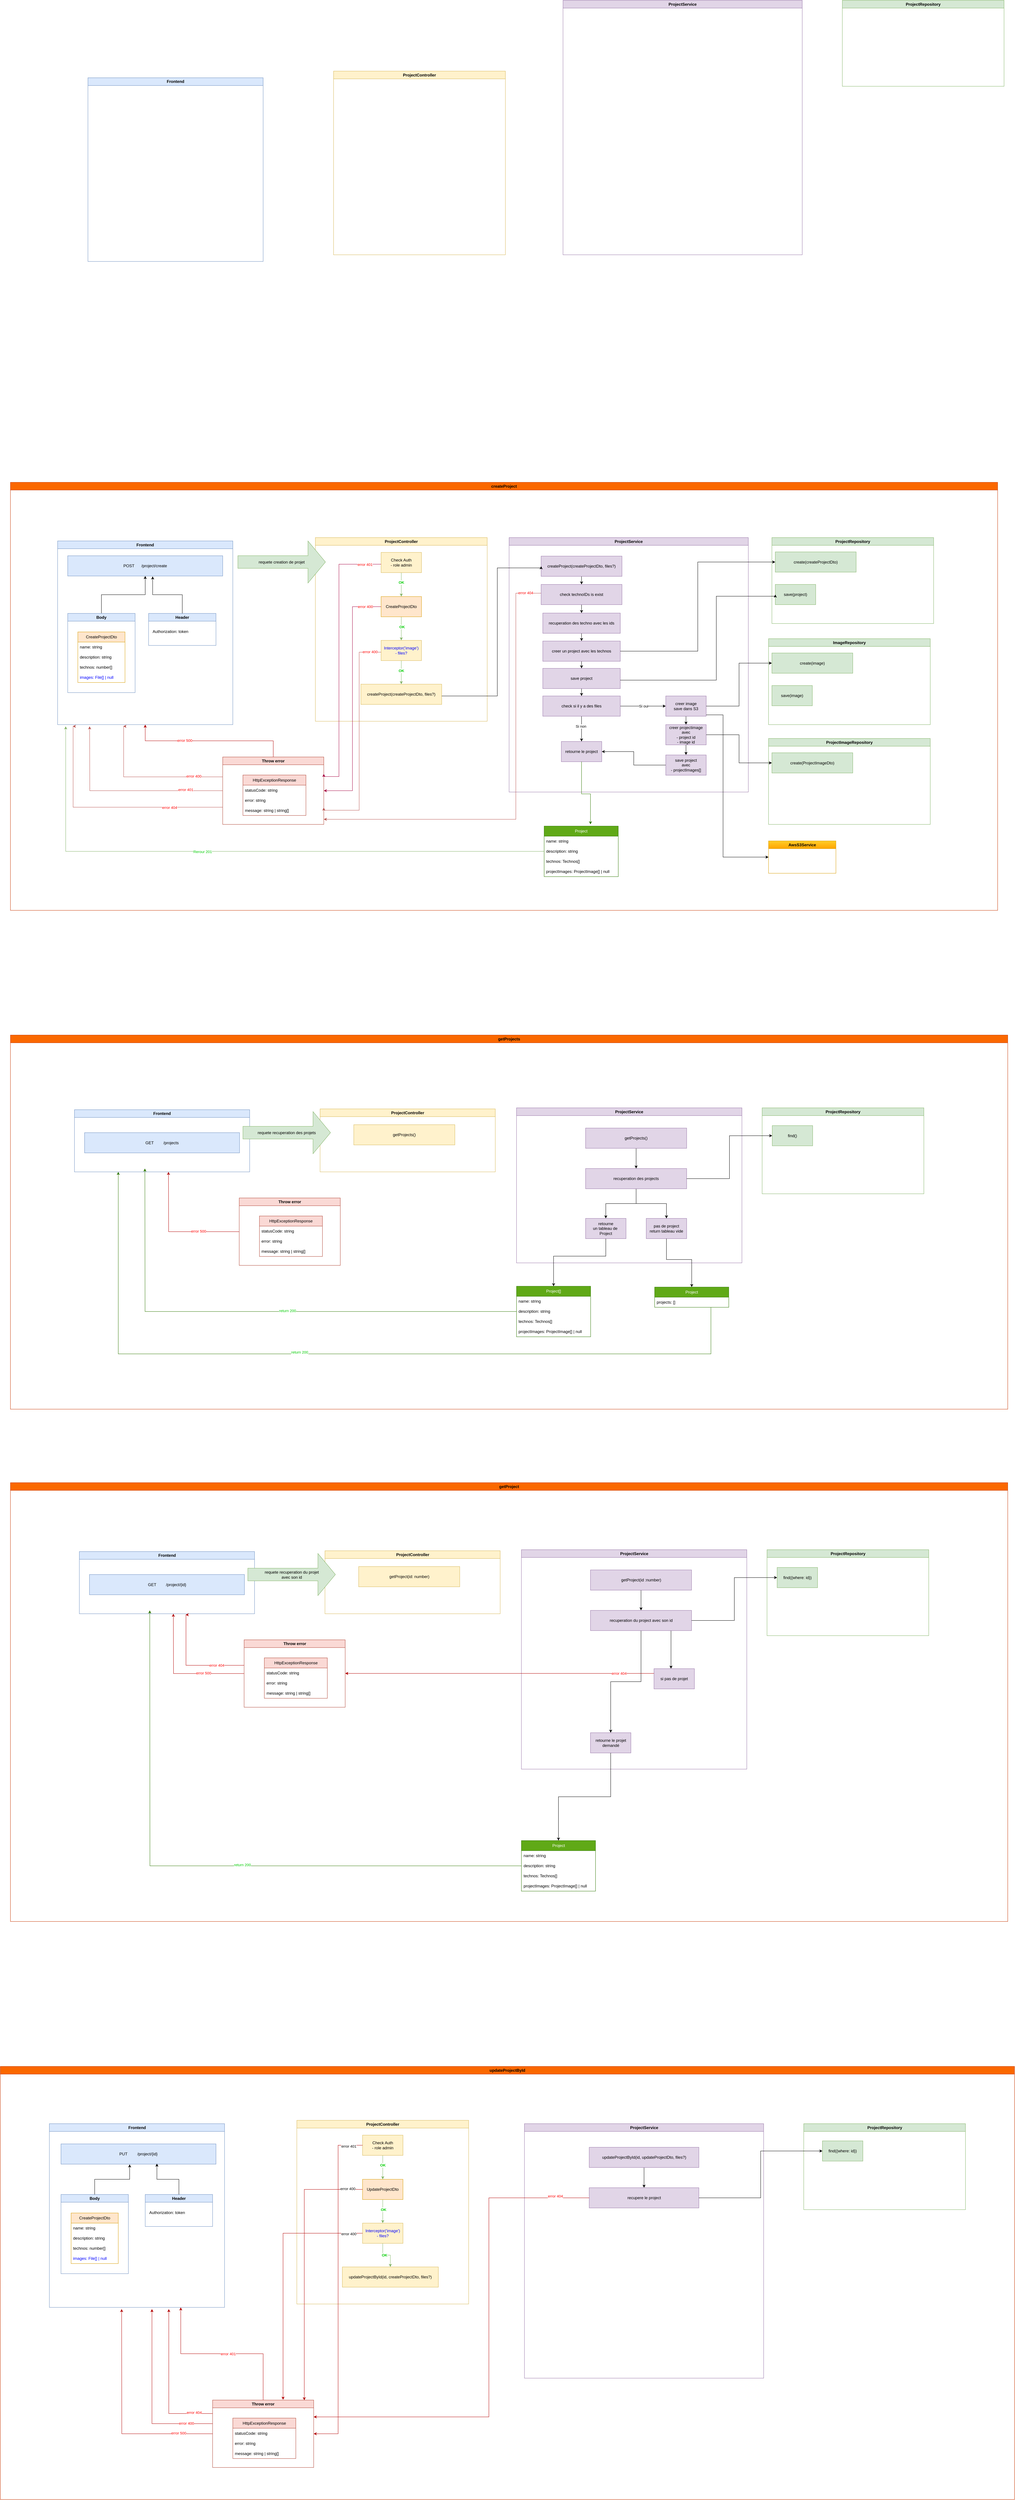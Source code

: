 <mxfile version="24.7.17">
  <diagram name="Page-1" id="Ivh299RitRnoYVwxjOdh">
    <mxGraphModel dx="8219" dy="1613" grid="1" gridSize="10" guides="1" tooltips="1" connect="1" arrows="1" fold="1" page="1" pageScale="1" pageWidth="827" pageHeight="1169" math="0" shadow="0">
      <root>
        <mxCell id="0" />
        <mxCell id="1" parent="0" />
        <mxCell id="21MVw7dzymXmSUHj78fO-260" value="createProject" style="swimlane;whiteSpace=wrap;html=1;fillColor=#fa6800;fontColor=#000000;strokeColor=#C73500;" vertex="1" parent="1">
          <mxGeometry x="-6910" y="340" width="2930" height="1270" as="geometry" />
        </mxCell>
        <mxCell id="21MVw7dzymXmSUHj78fO-125" value="Frontend" style="swimlane;whiteSpace=wrap;html=1;fillColor=#dae8fc;strokeColor=#6c8ebf;" vertex="1" parent="21MVw7dzymXmSUHj78fO-260">
          <mxGeometry x="140" y="174" width="520" height="545" as="geometry" />
        </mxCell>
        <mxCell id="21MVw7dzymXmSUHj78fO-126" value="POST&lt;span style=&quot;white-space: pre;&quot;&gt;&#x9;&lt;/span&gt;/project/create" style="rounded=0;whiteSpace=wrap;html=1;fillColor=#dae8fc;strokeColor=#6c8ebf;" vertex="1" parent="21MVw7dzymXmSUHj78fO-125">
          <mxGeometry x="30" y="44" width="460" height="60" as="geometry" />
        </mxCell>
        <mxCell id="21MVw7dzymXmSUHj78fO-127" style="edgeStyle=orthogonalEdgeStyle;rounded=0;orthogonalLoop=1;jettySize=auto;html=1;" edge="1" parent="21MVw7dzymXmSUHj78fO-125" source="21MVw7dzymXmSUHj78fO-128" target="21MVw7dzymXmSUHj78fO-126">
          <mxGeometry relative="1" as="geometry" />
        </mxCell>
        <mxCell id="21MVw7dzymXmSUHj78fO-128" value="Body" style="swimlane;whiteSpace=wrap;html=1;fillColor=#dae8fc;strokeColor=#6c8ebf;" vertex="1" parent="21MVw7dzymXmSUHj78fO-125">
          <mxGeometry x="30" y="215" width="200" height="235" as="geometry" />
        </mxCell>
        <mxCell id="21MVw7dzymXmSUHj78fO-129" value="CreateProjectDto" style="swimlane;fontStyle=0;childLayout=stackLayout;horizontal=1;startSize=30;horizontalStack=0;resizeParent=1;resizeParentMax=0;resizeLast=0;collapsible=1;marginBottom=0;whiteSpace=wrap;html=1;fillColor=#ffe6cc;strokeColor=#d79b00;" vertex="1" parent="21MVw7dzymXmSUHj78fO-128">
          <mxGeometry x="30" y="55" width="140" height="150" as="geometry" />
        </mxCell>
        <mxCell id="21MVw7dzymXmSUHj78fO-130" value="name: string" style="text;strokeColor=none;fillColor=none;align=left;verticalAlign=middle;spacingLeft=4;spacingRight=4;overflow=hidden;points=[[0,0.5],[1,0.5]];portConstraint=eastwest;rotatable=0;whiteSpace=wrap;html=1;" vertex="1" parent="21MVw7dzymXmSUHj78fO-129">
          <mxGeometry y="30" width="140" height="30" as="geometry" />
        </mxCell>
        <mxCell id="21MVw7dzymXmSUHj78fO-131" value="description: string" style="text;strokeColor=none;fillColor=none;align=left;verticalAlign=middle;spacingLeft=4;spacingRight=4;overflow=hidden;points=[[0,0.5],[1,0.5]];portConstraint=eastwest;rotatable=0;whiteSpace=wrap;html=1;" vertex="1" parent="21MVw7dzymXmSUHj78fO-129">
          <mxGeometry y="60" width="140" height="30" as="geometry" />
        </mxCell>
        <mxCell id="21MVw7dzymXmSUHj78fO-132" value="technos: number[]" style="text;strokeColor=none;fillColor=none;align=left;verticalAlign=middle;spacingLeft=4;spacingRight=4;overflow=hidden;points=[[0,0.5],[1,0.5]];portConstraint=eastwest;rotatable=0;whiteSpace=wrap;html=1;" vertex="1" parent="21MVw7dzymXmSUHj78fO-129">
          <mxGeometry y="90" width="140" height="30" as="geometry" />
        </mxCell>
        <mxCell id="21MVw7dzymXmSUHj78fO-133" value="images: File[] | null" style="text;strokeColor=none;fillColor=none;align=left;verticalAlign=middle;spacingLeft=4;spacingRight=4;overflow=hidden;points=[[0,0.5],[1,0.5]];portConstraint=eastwest;rotatable=0;whiteSpace=wrap;html=1;fontColor=#0000FF;" vertex="1" parent="21MVw7dzymXmSUHj78fO-129">
          <mxGeometry y="120" width="140" height="30" as="geometry" />
        </mxCell>
        <mxCell id="21MVw7dzymXmSUHj78fO-134" value="Header" style="swimlane;whiteSpace=wrap;html=1;fillColor=#dae8fc;strokeColor=#6c8ebf;" vertex="1" parent="21MVw7dzymXmSUHj78fO-125">
          <mxGeometry x="270" y="215" width="200" height="95" as="geometry" />
        </mxCell>
        <mxCell id="21MVw7dzymXmSUHj78fO-135" value="Authorization: token" style="text;html=1;align=left;verticalAlign=middle;whiteSpace=wrap;rounded=0;" vertex="1" parent="21MVw7dzymXmSUHj78fO-134">
          <mxGeometry x="10" y="39" width="170" height="30" as="geometry" />
        </mxCell>
        <mxCell id="21MVw7dzymXmSUHj78fO-136" style="edgeStyle=orthogonalEdgeStyle;rounded=0;orthogonalLoop=1;jettySize=auto;html=1;entryX=0.548;entryY=1.019;entryDx=0;entryDy=0;entryPerimeter=0;" edge="1" parent="21MVw7dzymXmSUHj78fO-125" source="21MVw7dzymXmSUHj78fO-134" target="21MVw7dzymXmSUHj78fO-126">
          <mxGeometry relative="1" as="geometry" />
        </mxCell>
        <mxCell id="21MVw7dzymXmSUHj78fO-11" value="ProjectController" style="swimlane;whiteSpace=wrap;html=1;fillColor=#fff2cc;strokeColor=#d6b656;" vertex="1" parent="21MVw7dzymXmSUHj78fO-260">
          <mxGeometry x="905" y="164" width="510" height="545" as="geometry" />
        </mxCell>
        <mxCell id="21MVw7dzymXmSUHj78fO-49" style="edgeStyle=orthogonalEdgeStyle;rounded=0;orthogonalLoop=1;jettySize=auto;html=1;fillColor=#d5e8d4;gradientColor=#97d077;strokeColor=#82b366;" edge="1" parent="21MVw7dzymXmSUHj78fO-11" source="21MVw7dzymXmSUHj78fO-17" target="21MVw7dzymXmSUHj78fO-18">
          <mxGeometry relative="1" as="geometry" />
        </mxCell>
        <mxCell id="21MVw7dzymXmSUHj78fO-52" value="OK" style="edgeLabel;html=1;align=center;verticalAlign=middle;resizable=0;points=[];fontColor=#00CC00;fontStyle=1" vertex="1" connectable="0" parent="21MVw7dzymXmSUHj78fO-49">
          <mxGeometry x="-0.189" relative="1" as="geometry">
            <mxPoint as="offset" />
          </mxGeometry>
        </mxCell>
        <mxCell id="21MVw7dzymXmSUHj78fO-17" value="Check Auth&lt;br&gt;- role admin" style="rounded=0;whiteSpace=wrap;html=1;fillColor=#fff2cc;strokeColor=#d6b656;" vertex="1" parent="21MVw7dzymXmSUHj78fO-11">
          <mxGeometry x="195" y="44" width="120" height="60" as="geometry" />
        </mxCell>
        <mxCell id="21MVw7dzymXmSUHj78fO-50" style="edgeStyle=orthogonalEdgeStyle;rounded=0;orthogonalLoop=1;jettySize=auto;html=1;fillColor=#d5e8d4;gradientColor=#97d077;strokeColor=#82b366;" edge="1" parent="21MVw7dzymXmSUHj78fO-11" source="21MVw7dzymXmSUHj78fO-18" target="21MVw7dzymXmSUHj78fO-19">
          <mxGeometry relative="1" as="geometry" />
        </mxCell>
        <mxCell id="21MVw7dzymXmSUHj78fO-53" value="OK" style="edgeLabel;html=1;align=center;verticalAlign=middle;resizable=0;points=[];fontColor=#00CC00;fontStyle=1" vertex="1" connectable="0" parent="21MVw7dzymXmSUHj78fO-50">
          <mxGeometry x="-0.149" y="2" relative="1" as="geometry">
            <mxPoint as="offset" />
          </mxGeometry>
        </mxCell>
        <mxCell id="21MVw7dzymXmSUHj78fO-18" value="CreateProjectDto" style="rounded=0;whiteSpace=wrap;html=1;fillColor=#ffe6cc;strokeColor=#d79b00;" vertex="1" parent="21MVw7dzymXmSUHj78fO-11">
          <mxGeometry x="195" y="175" width="120" height="60" as="geometry" />
        </mxCell>
        <mxCell id="21MVw7dzymXmSUHj78fO-51" style="edgeStyle=orthogonalEdgeStyle;rounded=0;orthogonalLoop=1;jettySize=auto;html=1;entryX=0.5;entryY=0;entryDx=0;entryDy=0;fillColor=#d5e8d4;gradientColor=#97d077;strokeColor=#82b366;" edge="1" parent="21MVw7dzymXmSUHj78fO-11" source="21MVw7dzymXmSUHj78fO-19" target="21MVw7dzymXmSUHj78fO-20">
          <mxGeometry relative="1" as="geometry" />
        </mxCell>
        <mxCell id="21MVw7dzymXmSUHj78fO-54" value="OK" style="edgeLabel;html=1;align=center;verticalAlign=middle;resizable=0;points=[];fontColor=#00CC00;fontStyle=1" vertex="1" connectable="0" parent="21MVw7dzymXmSUHj78fO-51">
          <mxGeometry x="-0.137" relative="1" as="geometry">
            <mxPoint as="offset" />
          </mxGeometry>
        </mxCell>
        <mxCell id="21MVw7dzymXmSUHj78fO-19" value="Interceptor(&#39;image&#39;)&lt;br&gt;- files?" style="rounded=0;whiteSpace=wrap;html=1;fillColor=#fff2cc;strokeColor=#d6b656;fontColor=#0000FF;" vertex="1" parent="21MVw7dzymXmSUHj78fO-11">
          <mxGeometry x="195" y="305" width="120" height="60" as="geometry" />
        </mxCell>
        <mxCell id="21MVw7dzymXmSUHj78fO-20" value="createProject(createProjectDto, files?)" style="rounded=0;whiteSpace=wrap;html=1;fillColor=#fff2cc;strokeColor=#d6b656;" vertex="1" parent="21MVw7dzymXmSUHj78fO-11">
          <mxGeometry x="135" y="435" width="240" height="60" as="geometry" />
        </mxCell>
        <mxCell id="21MVw7dzymXmSUHj78fO-66" value="ProjectService" style="swimlane;whiteSpace=wrap;html=1;fillColor=#e1d5e7;strokeColor=#9673a6;" vertex="1" parent="21MVw7dzymXmSUHj78fO-260">
          <mxGeometry x="1480" y="164" width="710" height="755" as="geometry" />
        </mxCell>
        <mxCell id="21MVw7dzymXmSUHj78fO-72" style="edgeStyle=orthogonalEdgeStyle;rounded=0;orthogonalLoop=1;jettySize=auto;html=1;" edge="1" parent="21MVw7dzymXmSUHj78fO-66" source="21MVw7dzymXmSUHj78fO-67" target="21MVw7dzymXmSUHj78fO-69">
          <mxGeometry relative="1" as="geometry" />
        </mxCell>
        <mxCell id="21MVw7dzymXmSUHj78fO-67" value="createProject(createProjectDto, files?)" style="rounded=0;whiteSpace=wrap;html=1;fillColor=#e1d5e7;strokeColor=#9673a6;" vertex="1" parent="21MVw7dzymXmSUHj78fO-66">
          <mxGeometry x="95" y="55" width="240" height="60" as="geometry" />
        </mxCell>
        <mxCell id="21MVw7dzymXmSUHj78fO-70" style="edgeStyle=orthogonalEdgeStyle;rounded=0;orthogonalLoop=1;jettySize=auto;html=1;fillColor=#f8cecc;gradientColor=#ea6b66;strokeColor=#b85450;" edge="1" parent="21MVw7dzymXmSUHj78fO-66" source="21MVw7dzymXmSUHj78fO-69">
          <mxGeometry relative="1" as="geometry">
            <mxPoint x="-550" y="835.87" as="targetPoint" />
            <Array as="points">
              <mxPoint x="20" y="165" />
              <mxPoint x="20" y="836" />
            </Array>
          </mxGeometry>
        </mxCell>
        <mxCell id="21MVw7dzymXmSUHj78fO-71" value="error 404" style="edgeLabel;html=1;align=center;verticalAlign=middle;resizable=0;points=[];fontColor=#FF0000;" vertex="1" connectable="0" parent="21MVw7dzymXmSUHj78fO-70">
          <mxGeometry x="-0.896" y="-1" relative="1" as="geometry">
            <mxPoint x="22" as="offset" />
          </mxGeometry>
        </mxCell>
        <mxCell id="21MVw7dzymXmSUHj78fO-74" value="" style="edgeStyle=orthogonalEdgeStyle;rounded=0;orthogonalLoop=1;jettySize=auto;html=1;" edge="1" parent="21MVw7dzymXmSUHj78fO-66" source="21MVw7dzymXmSUHj78fO-69" target="21MVw7dzymXmSUHj78fO-73">
          <mxGeometry relative="1" as="geometry" />
        </mxCell>
        <mxCell id="21MVw7dzymXmSUHj78fO-69" value="check technoIDs is exist" style="rounded=0;whiteSpace=wrap;html=1;fillColor=#e1d5e7;strokeColor=#9673a6;" vertex="1" parent="21MVw7dzymXmSUHj78fO-66">
          <mxGeometry x="95" y="139" width="240" height="60" as="geometry" />
        </mxCell>
        <mxCell id="21MVw7dzymXmSUHj78fO-76" value="" style="edgeStyle=orthogonalEdgeStyle;rounded=0;orthogonalLoop=1;jettySize=auto;html=1;" edge="1" parent="21MVw7dzymXmSUHj78fO-66" source="21MVw7dzymXmSUHj78fO-73" target="21MVw7dzymXmSUHj78fO-75">
          <mxGeometry relative="1" as="geometry" />
        </mxCell>
        <mxCell id="21MVw7dzymXmSUHj78fO-73" value="recuperation des techno avec les ids" style="whiteSpace=wrap;html=1;fillColor=#e1d5e7;strokeColor=#9673a6;rounded=0;" vertex="1" parent="21MVw7dzymXmSUHj78fO-66">
          <mxGeometry x="100" y="224" width="230" height="60" as="geometry" />
        </mxCell>
        <mxCell id="21MVw7dzymXmSUHj78fO-91" value="" style="edgeStyle=orthogonalEdgeStyle;rounded=0;orthogonalLoop=1;jettySize=auto;html=1;" edge="1" parent="21MVw7dzymXmSUHj78fO-66" source="21MVw7dzymXmSUHj78fO-75" target="21MVw7dzymXmSUHj78fO-90">
          <mxGeometry relative="1" as="geometry" />
        </mxCell>
        <mxCell id="21MVw7dzymXmSUHj78fO-75" value="creer un project avec les technos" style="whiteSpace=wrap;html=1;fillColor=#e1d5e7;strokeColor=#9673a6;rounded=0;" vertex="1" parent="21MVw7dzymXmSUHj78fO-66">
          <mxGeometry x="100" y="307" width="230" height="60" as="geometry" />
        </mxCell>
        <mxCell id="21MVw7dzymXmSUHj78fO-80" value="" style="edgeStyle=orthogonalEdgeStyle;rounded=0;orthogonalLoop=1;jettySize=auto;html=1;" edge="1" parent="21MVw7dzymXmSUHj78fO-66" source="21MVw7dzymXmSUHj78fO-77" target="21MVw7dzymXmSUHj78fO-79">
          <mxGeometry relative="1" as="geometry" />
        </mxCell>
        <mxCell id="21MVw7dzymXmSUHj78fO-81" value="Si oui" style="edgeLabel;html=1;align=center;verticalAlign=middle;resizable=0;points=[];" vertex="1" connectable="0" parent="21MVw7dzymXmSUHj78fO-80">
          <mxGeometry x="-0.278" relative="1" as="geometry">
            <mxPoint x="20" as="offset" />
          </mxGeometry>
        </mxCell>
        <mxCell id="21MVw7dzymXmSUHj78fO-83" value="" style="edgeStyle=orthogonalEdgeStyle;rounded=0;orthogonalLoop=1;jettySize=auto;html=1;" edge="1" parent="21MVw7dzymXmSUHj78fO-66" source="21MVw7dzymXmSUHj78fO-77" target="21MVw7dzymXmSUHj78fO-82">
          <mxGeometry relative="1" as="geometry" />
        </mxCell>
        <mxCell id="21MVw7dzymXmSUHj78fO-95" value="Si non" style="edgeLabel;html=1;align=center;verticalAlign=middle;resizable=0;points=[];" vertex="1" connectable="0" parent="21MVw7dzymXmSUHj78fO-83">
          <mxGeometry x="-0.22" y="-2" relative="1" as="geometry">
            <mxPoint as="offset" />
          </mxGeometry>
        </mxCell>
        <mxCell id="21MVw7dzymXmSUHj78fO-77" value="check si il y a des files" style="whiteSpace=wrap;html=1;fillColor=#e1d5e7;strokeColor=#9673a6;rounded=0;" vertex="1" parent="21MVw7dzymXmSUHj78fO-66">
          <mxGeometry x="100" y="470" width="230" height="60" as="geometry" />
        </mxCell>
        <mxCell id="21MVw7dzymXmSUHj78fO-85" value="" style="edgeStyle=orthogonalEdgeStyle;rounded=0;orthogonalLoop=1;jettySize=auto;html=1;" edge="1" parent="21MVw7dzymXmSUHj78fO-66" source="21MVw7dzymXmSUHj78fO-79" target="21MVw7dzymXmSUHj78fO-84">
          <mxGeometry relative="1" as="geometry" />
        </mxCell>
        <mxCell id="21MVw7dzymXmSUHj78fO-79" value="creer image&lt;br&gt;save dans S3" style="whiteSpace=wrap;html=1;fillColor=#e1d5e7;strokeColor=#9673a6;rounded=0;" vertex="1" parent="21MVw7dzymXmSUHj78fO-66">
          <mxGeometry x="465" y="470" width="120" height="60" as="geometry" />
        </mxCell>
        <mxCell id="21MVw7dzymXmSUHj78fO-82" value="retourne le project" style="whiteSpace=wrap;html=1;fillColor=#e1d5e7;strokeColor=#9673a6;rounded=0;" vertex="1" parent="21MVw7dzymXmSUHj78fO-66">
          <mxGeometry x="155" y="605" width="120" height="60" as="geometry" />
        </mxCell>
        <mxCell id="21MVw7dzymXmSUHj78fO-97" value="" style="edgeStyle=orthogonalEdgeStyle;rounded=0;orthogonalLoop=1;jettySize=auto;html=1;" edge="1" parent="21MVw7dzymXmSUHj78fO-66" source="21MVw7dzymXmSUHj78fO-84" target="21MVw7dzymXmSUHj78fO-96">
          <mxGeometry relative="1" as="geometry" />
        </mxCell>
        <mxCell id="21MVw7dzymXmSUHj78fO-84" value="creer projectimage&lt;br&gt;avec&lt;br&gt;- project id&lt;br&gt;- image id" style="whiteSpace=wrap;html=1;fillColor=#e1d5e7;strokeColor=#9673a6;rounded=0;" vertex="1" parent="21MVw7dzymXmSUHj78fO-66">
          <mxGeometry x="465" y="555" width="120" height="60" as="geometry" />
        </mxCell>
        <mxCell id="21MVw7dzymXmSUHj78fO-94" style="edgeStyle=orthogonalEdgeStyle;rounded=0;orthogonalLoop=1;jettySize=auto;html=1;" edge="1" parent="21MVw7dzymXmSUHj78fO-66" source="21MVw7dzymXmSUHj78fO-90" target="21MVw7dzymXmSUHj78fO-77">
          <mxGeometry relative="1" as="geometry" />
        </mxCell>
        <mxCell id="21MVw7dzymXmSUHj78fO-90" value="save project" style="whiteSpace=wrap;html=1;fillColor=#e1d5e7;strokeColor=#9673a6;rounded=0;" vertex="1" parent="21MVw7dzymXmSUHj78fO-66">
          <mxGeometry x="100" y="388" width="230" height="60" as="geometry" />
        </mxCell>
        <mxCell id="21MVw7dzymXmSUHj78fO-98" style="edgeStyle=orthogonalEdgeStyle;rounded=0;orthogonalLoop=1;jettySize=auto;html=1;entryX=1;entryY=0.5;entryDx=0;entryDy=0;" edge="1" parent="21MVw7dzymXmSUHj78fO-66" source="21MVw7dzymXmSUHj78fO-96" target="21MVw7dzymXmSUHj78fO-82">
          <mxGeometry relative="1" as="geometry" />
        </mxCell>
        <mxCell id="21MVw7dzymXmSUHj78fO-96" value="save project&lt;br&gt;avec&lt;br&gt;- projectImages[]" style="whiteSpace=wrap;html=1;fillColor=#e1d5e7;strokeColor=#9673a6;rounded=0;" vertex="1" parent="21MVw7dzymXmSUHj78fO-66">
          <mxGeometry x="465" y="645" width="120" height="60" as="geometry" />
        </mxCell>
        <mxCell id="21MVw7dzymXmSUHj78fO-68" style="edgeStyle=orthogonalEdgeStyle;rounded=0;orthogonalLoop=1;jettySize=auto;html=1;entryX=0;entryY=0.5;entryDx=0;entryDy=0;" edge="1" parent="21MVw7dzymXmSUHj78fO-260" source="21MVw7dzymXmSUHj78fO-20" target="21MVw7dzymXmSUHj78fO-67">
          <mxGeometry relative="1" as="geometry">
            <Array as="points">
              <mxPoint x="1445" y="634" />
              <mxPoint x="1445" y="254" />
            </Array>
          </mxGeometry>
        </mxCell>
        <mxCell id="21MVw7dzymXmSUHj78fO-99" value="ProjectRepository" style="swimlane;whiteSpace=wrap;html=1;fillColor=#d5e8d4;strokeColor=#82b366;" vertex="1" parent="21MVw7dzymXmSUHj78fO-260">
          <mxGeometry x="2260" y="164" width="480" height="255" as="geometry" />
        </mxCell>
        <mxCell id="21MVw7dzymXmSUHj78fO-100" value="create(createProjectDto)" style="rounded=0;whiteSpace=wrap;html=1;fillColor=#d5e8d4;strokeColor=#82b366;" vertex="1" parent="21MVw7dzymXmSUHj78fO-99">
          <mxGeometry x="10" y="42.5" width="240" height="60" as="geometry" />
        </mxCell>
        <mxCell id="21MVw7dzymXmSUHj78fO-101" value="save(project)" style="rounded=0;whiteSpace=wrap;html=1;fillColor=#d5e8d4;strokeColor=#82b366;" vertex="1" parent="21MVw7dzymXmSUHj78fO-99">
          <mxGeometry x="10" y="139" width="120" height="60" as="geometry" />
        </mxCell>
        <mxCell id="21MVw7dzymXmSUHj78fO-102" style="edgeStyle=orthogonalEdgeStyle;rounded=0;orthogonalLoop=1;jettySize=auto;html=1;entryX=0;entryY=0.5;entryDx=0;entryDy=0;" edge="1" parent="21MVw7dzymXmSUHj78fO-260" source="21MVw7dzymXmSUHj78fO-75" target="21MVw7dzymXmSUHj78fO-100">
          <mxGeometry relative="1" as="geometry" />
        </mxCell>
        <mxCell id="21MVw7dzymXmSUHj78fO-103" style="edgeStyle=orthogonalEdgeStyle;rounded=0;orthogonalLoop=1;jettySize=auto;html=1;entryX=0;entryY=0.5;entryDx=0;entryDy=0;" edge="1" parent="21MVw7dzymXmSUHj78fO-260" source="21MVw7dzymXmSUHj78fO-90" target="21MVw7dzymXmSUHj78fO-101">
          <mxGeometry relative="1" as="geometry">
            <Array as="points">
              <mxPoint x="2095" y="587" />
              <mxPoint x="2095" y="338" />
            </Array>
          </mxGeometry>
        </mxCell>
        <mxCell id="21MVw7dzymXmSUHj78fO-104" value="ImageRepository" style="swimlane;whiteSpace=wrap;html=1;fillColor=#d5e8d4;strokeColor=#82b366;" vertex="1" parent="21MVw7dzymXmSUHj78fO-260">
          <mxGeometry x="2250" y="464" width="480" height="255" as="geometry" />
        </mxCell>
        <mxCell id="21MVw7dzymXmSUHj78fO-105" value="create(image)" style="rounded=0;whiteSpace=wrap;html=1;fillColor=#d5e8d4;strokeColor=#82b366;" vertex="1" parent="21MVw7dzymXmSUHj78fO-104">
          <mxGeometry x="10" y="42.5" width="240" height="60" as="geometry" />
        </mxCell>
        <mxCell id="21MVw7dzymXmSUHj78fO-106" value="save(image)" style="rounded=0;whiteSpace=wrap;html=1;fillColor=#d5e8d4;strokeColor=#82b366;" vertex="1" parent="21MVw7dzymXmSUHj78fO-104">
          <mxGeometry x="10" y="139" width="120" height="60" as="geometry" />
        </mxCell>
        <mxCell id="21MVw7dzymXmSUHj78fO-107" style="edgeStyle=orthogonalEdgeStyle;rounded=0;orthogonalLoop=1;jettySize=auto;html=1;entryX=0;entryY=0.5;entryDx=0;entryDy=0;" edge="1" parent="21MVw7dzymXmSUHj78fO-260" source="21MVw7dzymXmSUHj78fO-79" target="21MVw7dzymXmSUHj78fO-105">
          <mxGeometry relative="1" as="geometry" />
        </mxCell>
        <mxCell id="21MVw7dzymXmSUHj78fO-110" value="ProjectImageRepository" style="swimlane;whiteSpace=wrap;html=1;fillColor=#d5e8d4;strokeColor=#82b366;" vertex="1" parent="21MVw7dzymXmSUHj78fO-260">
          <mxGeometry x="2250" y="760" width="480" height="255" as="geometry" />
        </mxCell>
        <mxCell id="21MVw7dzymXmSUHj78fO-111" value="create(ProjectImageDto)" style="rounded=0;whiteSpace=wrap;html=1;fillColor=#d5e8d4;strokeColor=#82b366;" vertex="1" parent="21MVw7dzymXmSUHj78fO-110">
          <mxGeometry x="10" y="42.5" width="240" height="60" as="geometry" />
        </mxCell>
        <mxCell id="21MVw7dzymXmSUHj78fO-113" style="edgeStyle=orthogonalEdgeStyle;rounded=0;orthogonalLoop=1;jettySize=auto;html=1;entryX=0;entryY=0.5;entryDx=0;entryDy=0;" edge="1" parent="21MVw7dzymXmSUHj78fO-260" source="21MVw7dzymXmSUHj78fO-84" target="21MVw7dzymXmSUHj78fO-111">
          <mxGeometry relative="1" as="geometry" />
        </mxCell>
        <mxCell id="21MVw7dzymXmSUHj78fO-108" value="AwsS3Service" style="swimlane;whiteSpace=wrap;html=1;fillColor=#ffcd28;gradientColor=#ffa500;strokeColor=#d79b00;" vertex="1" parent="21MVw7dzymXmSUHj78fO-260">
          <mxGeometry x="2250" y="1064" width="200" height="96" as="geometry" />
        </mxCell>
        <mxCell id="21MVw7dzymXmSUHj78fO-109" style="edgeStyle=orthogonalEdgeStyle;rounded=0;orthogonalLoop=1;jettySize=auto;html=1;" edge="1" parent="21MVw7dzymXmSUHj78fO-260" source="21MVw7dzymXmSUHj78fO-79" target="21MVw7dzymXmSUHj78fO-108">
          <mxGeometry relative="1" as="geometry">
            <Array as="points">
              <mxPoint x="2115" y="690" />
              <mxPoint x="2115" y="1112" />
            </Array>
          </mxGeometry>
        </mxCell>
        <mxCell id="21MVw7dzymXmSUHj78fO-338" style="edgeStyle=orthogonalEdgeStyle;rounded=0;orthogonalLoop=1;jettySize=auto;html=1;entryX=0.5;entryY=1;entryDx=0;entryDy=0;fillColor=#e51400;strokeColor=#B20000;" edge="1" parent="21MVw7dzymXmSUHj78fO-260" source="21MVw7dzymXmSUHj78fO-39" target="21MVw7dzymXmSUHj78fO-125">
          <mxGeometry relative="1" as="geometry" />
        </mxCell>
        <mxCell id="21MVw7dzymXmSUHj78fO-339" value="error 500" style="edgeLabel;html=1;align=center;verticalAlign=middle;resizable=0;points=[];fontColor=#FF0000;" vertex="1" connectable="0" parent="21MVw7dzymXmSUHj78fO-338">
          <mxGeometry x="0.305" y="-1" relative="1" as="geometry">
            <mxPoint x="-1" as="offset" />
          </mxGeometry>
        </mxCell>
        <mxCell id="21MVw7dzymXmSUHj78fO-39" value="Throw error" style="swimlane;whiteSpace=wrap;html=1;fillColor=#fad9d5;strokeColor=#ae4132;" vertex="1" parent="21MVw7dzymXmSUHj78fO-260">
          <mxGeometry x="630" y="815" width="300" height="200" as="geometry" />
        </mxCell>
        <mxCell id="21MVw7dzymXmSUHj78fO-35" value="HttpExceptionResponse" style="swimlane;fontStyle=0;childLayout=stackLayout;horizontal=1;startSize=30;horizontalStack=0;resizeParent=1;resizeParentMax=0;resizeLast=0;collapsible=1;marginBottom=0;whiteSpace=wrap;html=1;fillColor=#fad9d5;strokeColor=#ae4132;" vertex="1" parent="21MVw7dzymXmSUHj78fO-39">
          <mxGeometry x="60" y="53.5" width="187" height="120" as="geometry" />
        </mxCell>
        <mxCell id="21MVw7dzymXmSUHj78fO-36" value="statusCode: string" style="text;strokeColor=none;fillColor=none;align=left;verticalAlign=middle;spacingLeft=4;spacingRight=4;overflow=hidden;points=[[0,0.5],[1,0.5]];portConstraint=eastwest;rotatable=0;whiteSpace=wrap;html=1;" vertex="1" parent="21MVw7dzymXmSUHj78fO-35">
          <mxGeometry y="30" width="187" height="30" as="geometry" />
        </mxCell>
        <mxCell id="21MVw7dzymXmSUHj78fO-37" value="error: string" style="text;strokeColor=none;fillColor=none;align=left;verticalAlign=middle;spacingLeft=4;spacingRight=4;overflow=hidden;points=[[0,0.5],[1,0.5]];portConstraint=eastwest;rotatable=0;whiteSpace=wrap;html=1;" vertex="1" parent="21MVw7dzymXmSUHj78fO-35">
          <mxGeometry y="60" width="187" height="30" as="geometry" />
        </mxCell>
        <mxCell id="21MVw7dzymXmSUHj78fO-38" value="message: string | string[]" style="text;strokeColor=none;fillColor=none;align=left;verticalAlign=middle;spacingLeft=4;spacingRight=4;overflow=hidden;points=[[0,0.5],[1,0.5]];portConstraint=eastwest;rotatable=0;whiteSpace=wrap;html=1;" vertex="1" parent="21MVw7dzymXmSUHj78fO-35">
          <mxGeometry y="90" width="187" height="30" as="geometry" />
        </mxCell>
        <mxCell id="21MVw7dzymXmSUHj78fO-45" style="edgeStyle=orthogonalEdgeStyle;rounded=0;orthogonalLoop=1;jettySize=auto;html=1;entryX=1;entryY=0.25;entryDx=0;entryDy=0;fillColor=#d80073;strokeColor=#A50040;" edge="1" parent="21MVw7dzymXmSUHj78fO-260" source="21MVw7dzymXmSUHj78fO-17" target="21MVw7dzymXmSUHj78fO-39">
          <mxGeometry relative="1" as="geometry">
            <Array as="points">
              <mxPoint x="975" y="243" />
              <mxPoint x="975" y="873" />
            </Array>
          </mxGeometry>
        </mxCell>
        <mxCell id="21MVw7dzymXmSUHj78fO-48" value="error 401" style="edgeLabel;html=1;align=center;verticalAlign=middle;resizable=0;points=[];fontColor=#FF0000;" vertex="1" connectable="0" parent="21MVw7dzymXmSUHj78fO-45">
          <mxGeometry x="-0.881" y="1" relative="1" as="geometry">
            <mxPoint as="offset" />
          </mxGeometry>
        </mxCell>
        <mxCell id="21MVw7dzymXmSUHj78fO-46" style="edgeStyle=orthogonalEdgeStyle;rounded=0;orthogonalLoop=1;jettySize=auto;html=1;entryX=1;entryY=0.5;entryDx=0;entryDy=0;fillColor=#d80073;strokeColor=#A50040;" edge="1" parent="21MVw7dzymXmSUHj78fO-260" source="21MVw7dzymXmSUHj78fO-18" target="21MVw7dzymXmSUHj78fO-39">
          <mxGeometry relative="1" as="geometry" />
        </mxCell>
        <mxCell id="21MVw7dzymXmSUHj78fO-47" value="error 400" style="edgeLabel;html=1;align=center;verticalAlign=middle;resizable=0;points=[];fontColor=#FF0000;" vertex="1" connectable="0" parent="21MVw7dzymXmSUHj78fO-46">
          <mxGeometry x="-0.868" relative="1" as="geometry">
            <mxPoint as="offset" />
          </mxGeometry>
        </mxCell>
        <mxCell id="21MVw7dzymXmSUHj78fO-64" style="edgeStyle=orthogonalEdgeStyle;rounded=0;orthogonalLoop=1;jettySize=auto;html=1;entryX=1;entryY=0.75;entryDx=0;entryDy=0;fillColor=#f8cecc;gradientColor=#ea6b66;strokeColor=#b85450;" edge="1" parent="21MVw7dzymXmSUHj78fO-260" source="21MVw7dzymXmSUHj78fO-19" target="21MVw7dzymXmSUHj78fO-39">
          <mxGeometry relative="1" as="geometry">
            <Array as="points">
              <mxPoint x="1035" y="504" />
              <mxPoint x="1035" y="973" />
            </Array>
          </mxGeometry>
        </mxCell>
        <mxCell id="21MVw7dzymXmSUHj78fO-65" value="error 400" style="edgeLabel;html=1;align=center;verticalAlign=middle;resizable=0;points=[];fontColor=#FF0000;" vertex="1" connectable="0" parent="21MVw7dzymXmSUHj78fO-64">
          <mxGeometry x="-0.847" y="-1" relative="1" as="geometry">
            <mxPoint x="16" as="offset" />
          </mxGeometry>
        </mxCell>
        <mxCell id="21MVw7dzymXmSUHj78fO-21" value="Frontend" style="swimlane;whiteSpace=wrap;html=1;fillColor=#dae8fc;strokeColor=#6c8ebf;" vertex="1" parent="1">
          <mxGeometry x="-6680" y="-860.25" width="520" height="545" as="geometry" />
        </mxCell>
        <mxCell id="21MVw7dzymXmSUHj78fO-32" value="requete creation de projet" style="shape=singleArrow;whiteSpace=wrap;html=1;fillColor=#d5e8d4;strokeColor=#82b366;" vertex="1" parent="1">
          <mxGeometry x="-6235" y="514" width="260" height="125" as="geometry" />
        </mxCell>
        <mxCell id="21MVw7dzymXmSUHj78fO-55" style="edgeStyle=orthogonalEdgeStyle;rounded=0;orthogonalLoop=1;jettySize=auto;html=1;fillColor=#f8cecc;gradientColor=#ea6b66;strokeColor=#b85450;" edge="1" parent="1" source="21MVw7dzymXmSUHj78fO-39">
          <mxGeometry relative="1" as="geometry">
            <mxPoint x="-6675" y="1064" as="targetPoint" />
          </mxGeometry>
        </mxCell>
        <mxCell id="21MVw7dzymXmSUHj78fO-61" value="error 401" style="edgeLabel;html=1;align=center;verticalAlign=middle;resizable=0;points=[];fontColor=#FF0000;" vertex="1" connectable="0" parent="21MVw7dzymXmSUHj78fO-55">
          <mxGeometry x="-0.624" y="-3" relative="1" as="geometry">
            <mxPoint as="offset" />
          </mxGeometry>
        </mxCell>
        <mxCell id="21MVw7dzymXmSUHj78fO-57" style="edgeStyle=orthogonalEdgeStyle;rounded=0;orthogonalLoop=1;jettySize=auto;html=1;fillColor=#f8cecc;gradientColor=#ea6b66;strokeColor=#b85450;" edge="1" parent="1" source="21MVw7dzymXmSUHj78fO-39">
          <mxGeometry relative="1" as="geometry">
            <mxPoint x="-6575" y="1064" as="targetPoint" />
            <Array as="points">
              <mxPoint x="-6574" y="1214" />
              <mxPoint x="-6574" y="1064" />
            </Array>
          </mxGeometry>
        </mxCell>
        <mxCell id="21MVw7dzymXmSUHj78fO-58" value="error 400" style="edgeLabel;html=1;align=center;verticalAlign=middle;resizable=0;points=[];fontColor=#FF0000;" vertex="1" connectable="0" parent="21MVw7dzymXmSUHj78fO-57">
          <mxGeometry x="-0.612" y="-2" relative="1" as="geometry">
            <mxPoint as="offset" />
          </mxGeometry>
        </mxCell>
        <mxCell id="21MVw7dzymXmSUHj78fO-62" style="edgeStyle=orthogonalEdgeStyle;rounded=0;orthogonalLoop=1;jettySize=auto;html=1;fillColor=#f8cecc;gradientColor=#ea6b66;strokeColor=#b85450;" edge="1" parent="1" source="21MVw7dzymXmSUHj78fO-39">
          <mxGeometry relative="1" as="geometry">
            <mxPoint x="-6725" y="1064" as="targetPoint" />
            <Array as="points">
              <mxPoint x="-6724" y="1304" />
            </Array>
          </mxGeometry>
        </mxCell>
        <mxCell id="21MVw7dzymXmSUHj78fO-63" value="error 404" style="edgeLabel;html=1;align=center;verticalAlign=middle;resizable=0;points=[];fontColor=#FF0000;" vertex="1" connectable="0" parent="21MVw7dzymXmSUHj78fO-62">
          <mxGeometry x="-0.537" y="1" relative="1" as="geometry">
            <mxPoint as="offset" />
          </mxGeometry>
        </mxCell>
        <mxCell id="21MVw7dzymXmSUHj78fO-117" value="Project" style="swimlane;fontStyle=0;childLayout=stackLayout;horizontal=1;startSize=30;horizontalStack=0;resizeParent=1;resizeParentMax=0;resizeLast=0;collapsible=1;marginBottom=0;whiteSpace=wrap;html=1;fillColor=#60a917;fontColor=#ffffff;strokeColor=#2D7600;" vertex="1" parent="1">
          <mxGeometry x="-5326" y="1360" width="220" height="150" as="geometry" />
        </mxCell>
        <mxCell id="21MVw7dzymXmSUHj78fO-118" value="name: string" style="text;strokeColor=none;fillColor=none;align=left;verticalAlign=middle;spacingLeft=4;spacingRight=4;overflow=hidden;points=[[0,0.5],[1,0.5]];portConstraint=eastwest;rotatable=0;whiteSpace=wrap;html=1;" vertex="1" parent="21MVw7dzymXmSUHj78fO-117">
          <mxGeometry y="30" width="220" height="30" as="geometry" />
        </mxCell>
        <mxCell id="21MVw7dzymXmSUHj78fO-119" value="description: string" style="text;strokeColor=none;fillColor=none;align=left;verticalAlign=middle;spacingLeft=4;spacingRight=4;overflow=hidden;points=[[0,0.5],[1,0.5]];portConstraint=eastwest;rotatable=0;whiteSpace=wrap;html=1;" vertex="1" parent="21MVw7dzymXmSUHj78fO-117">
          <mxGeometry y="60" width="220" height="30" as="geometry" />
        </mxCell>
        <mxCell id="21MVw7dzymXmSUHj78fO-120" value="technos: Technos[]" style="text;strokeColor=none;fillColor=none;align=left;verticalAlign=middle;spacingLeft=4;spacingRight=4;overflow=hidden;points=[[0,0.5],[1,0.5]];portConstraint=eastwest;rotatable=0;whiteSpace=wrap;html=1;" vertex="1" parent="21MVw7dzymXmSUHj78fO-117">
          <mxGeometry y="90" width="220" height="30" as="geometry" />
        </mxCell>
        <mxCell id="21MVw7dzymXmSUHj78fO-121" value="projectImages: ProjectImage[] | null" style="text;strokeColor=none;fillColor=none;align=left;verticalAlign=middle;spacingLeft=4;spacingRight=4;overflow=hidden;points=[[0,0.5],[1,0.5]];portConstraint=eastwest;rotatable=0;whiteSpace=wrap;html=1;" vertex="1" parent="21MVw7dzymXmSUHj78fO-117">
          <mxGeometry y="120" width="220" height="30" as="geometry" />
        </mxCell>
        <mxCell id="21MVw7dzymXmSUHj78fO-122" style="edgeStyle=orthogonalEdgeStyle;rounded=0;orthogonalLoop=1;jettySize=auto;html=1;entryX=0.625;entryY=-0.034;entryDx=0;entryDy=0;entryPerimeter=0;fillColor=#60a917;strokeColor=#2D7600;" edge="1" parent="1" source="21MVw7dzymXmSUHj78fO-82" target="21MVw7dzymXmSUHj78fO-117">
          <mxGeometry relative="1" as="geometry" />
        </mxCell>
        <mxCell id="21MVw7dzymXmSUHj78fO-123" style="edgeStyle=orthogonalEdgeStyle;rounded=0;orthogonalLoop=1;jettySize=auto;html=1;fillColor=#d5e8d4;gradientColor=#97d077;strokeColor=#82b366;" edge="1" parent="1" source="21MVw7dzymXmSUHj78fO-119">
          <mxGeometry relative="1" as="geometry">
            <mxPoint x="-6746" y="1064" as="targetPoint" />
            <Array as="points">
              <mxPoint x="-6746" y="1435" />
              <mxPoint x="-6746" y="1064" />
            </Array>
          </mxGeometry>
        </mxCell>
        <mxCell id="21MVw7dzymXmSUHj78fO-124" value="Rerour 201" style="edgeLabel;html=1;align=center;verticalAlign=middle;resizable=0;points=[];fontColor=#00CC00;" vertex="1" connectable="0" parent="21MVw7dzymXmSUHj78fO-123">
          <mxGeometry x="0.133" relative="1" as="geometry">
            <mxPoint y="1" as="offset" />
          </mxGeometry>
        </mxCell>
        <mxCell id="21MVw7dzymXmSUHj78fO-137" value="ProjectController" style="swimlane;whiteSpace=wrap;html=1;fillColor=#fff2cc;strokeColor=#d6b656;" vertex="1" parent="1">
          <mxGeometry x="-5951" y="-880" width="510" height="545" as="geometry" />
        </mxCell>
        <mxCell id="21MVw7dzymXmSUHj78fO-138" style="edgeStyle=orthogonalEdgeStyle;rounded=0;orthogonalLoop=1;jettySize=auto;html=1;fillColor=#d5e8d4;gradientColor=#97d077;strokeColor=#82b366;" edge="1" parent="21MVw7dzymXmSUHj78fO-137" target="21MVw7dzymXmSUHj78fO-143">
          <mxGeometry relative="1" as="geometry">
            <mxPoint x="255" y="104" as="sourcePoint" />
          </mxGeometry>
        </mxCell>
        <mxCell id="21MVw7dzymXmSUHj78fO-139" value="OK" style="edgeLabel;html=1;align=center;verticalAlign=middle;resizable=0;points=[];fontColor=#00CC00;fontStyle=1" vertex="1" connectable="0" parent="21MVw7dzymXmSUHj78fO-138">
          <mxGeometry x="-0.189" relative="1" as="geometry">
            <mxPoint as="offset" />
          </mxGeometry>
        </mxCell>
        <mxCell id="21MVw7dzymXmSUHj78fO-141" style="edgeStyle=orthogonalEdgeStyle;rounded=0;orthogonalLoop=1;jettySize=auto;html=1;fillColor=#d5e8d4;gradientColor=#97d077;strokeColor=#82b366;" edge="1" parent="21MVw7dzymXmSUHj78fO-137" target="21MVw7dzymXmSUHj78fO-146">
          <mxGeometry relative="1" as="geometry">
            <mxPoint x="255" y="235" as="sourcePoint" />
          </mxGeometry>
        </mxCell>
        <mxCell id="21MVw7dzymXmSUHj78fO-142" value="OK" style="edgeLabel;html=1;align=center;verticalAlign=middle;resizable=0;points=[];fontColor=#00CC00;fontStyle=1" vertex="1" connectable="0" parent="21MVw7dzymXmSUHj78fO-141">
          <mxGeometry x="-0.149" y="2" relative="1" as="geometry">
            <mxPoint as="offset" />
          </mxGeometry>
        </mxCell>
        <mxCell id="21MVw7dzymXmSUHj78fO-144" style="edgeStyle=orthogonalEdgeStyle;rounded=0;orthogonalLoop=1;jettySize=auto;html=1;entryX=0.5;entryY=0;entryDx=0;entryDy=0;fillColor=#d5e8d4;gradientColor=#97d077;strokeColor=#82b366;" edge="1" parent="21MVw7dzymXmSUHj78fO-137" target="21MVw7dzymXmSUHj78fO-147">
          <mxGeometry relative="1" as="geometry">
            <mxPoint x="255" y="365" as="sourcePoint" />
          </mxGeometry>
        </mxCell>
        <mxCell id="21MVw7dzymXmSUHj78fO-145" value="OK" style="edgeLabel;html=1;align=center;verticalAlign=middle;resizable=0;points=[];fontColor=#00CC00;fontStyle=1" vertex="1" connectable="0" parent="21MVw7dzymXmSUHj78fO-144">
          <mxGeometry x="-0.137" relative="1" as="geometry">
            <mxPoint as="offset" />
          </mxGeometry>
        </mxCell>
        <mxCell id="21MVw7dzymXmSUHj78fO-148" value="ProjectService" style="swimlane;whiteSpace=wrap;html=1;fillColor=#e1d5e7;strokeColor=#9673a6;" vertex="1" parent="1">
          <mxGeometry x="-5270" y="-1090" width="710" height="755" as="geometry" />
        </mxCell>
        <mxCell id="21MVw7dzymXmSUHj78fO-149" style="edgeStyle=orthogonalEdgeStyle;rounded=0;orthogonalLoop=1;jettySize=auto;html=1;" edge="1" parent="21MVw7dzymXmSUHj78fO-148" source="21MVw7dzymXmSUHj78fO-150">
          <mxGeometry relative="1" as="geometry">
            <mxPoint x="215.2" y="139" as="targetPoint" />
          </mxGeometry>
        </mxCell>
        <mxCell id="21MVw7dzymXmSUHj78fO-153" value="" style="edgeStyle=orthogonalEdgeStyle;rounded=0;orthogonalLoop=1;jettySize=auto;html=1;" edge="1" parent="21MVw7dzymXmSUHj78fO-148" source="21MVw7dzymXmSUHj78fO-154">
          <mxGeometry relative="1" as="geometry">
            <mxPoint x="215.2" y="224" as="targetPoint" />
          </mxGeometry>
        </mxCell>
        <mxCell id="21MVw7dzymXmSUHj78fO-155" value="" style="edgeStyle=orthogonalEdgeStyle;rounded=0;orthogonalLoop=1;jettySize=auto;html=1;" edge="1" parent="21MVw7dzymXmSUHj78fO-148" source="21MVw7dzymXmSUHj78fO-156">
          <mxGeometry relative="1" as="geometry">
            <mxPoint x="215.2" y="307" as="targetPoint" />
          </mxGeometry>
        </mxCell>
        <mxCell id="21MVw7dzymXmSUHj78fO-157" value="" style="edgeStyle=orthogonalEdgeStyle;rounded=0;orthogonalLoop=1;jettySize=auto;html=1;" edge="1" parent="21MVw7dzymXmSUHj78fO-148" source="21MVw7dzymXmSUHj78fO-158">
          <mxGeometry relative="1" as="geometry">
            <mxPoint x="215.2" y="388" as="targetPoint" />
          </mxGeometry>
        </mxCell>
        <mxCell id="21MVw7dzymXmSUHj78fO-159" value="" style="edgeStyle=orthogonalEdgeStyle;rounded=0;orthogonalLoop=1;jettySize=auto;html=1;" edge="1" parent="21MVw7dzymXmSUHj78fO-148" source="21MVw7dzymXmSUHj78fO-163">
          <mxGeometry relative="1" as="geometry">
            <mxPoint x="465" y="500" as="targetPoint" />
          </mxGeometry>
        </mxCell>
        <mxCell id="21MVw7dzymXmSUHj78fO-160" value="Si oui" style="edgeLabel;html=1;align=center;verticalAlign=middle;resizable=0;points=[];" vertex="1" connectable="0" parent="21MVw7dzymXmSUHj78fO-159">
          <mxGeometry x="-0.278" relative="1" as="geometry">
            <mxPoint x="20" as="offset" />
          </mxGeometry>
        </mxCell>
        <mxCell id="21MVw7dzymXmSUHj78fO-161" value="" style="edgeStyle=orthogonalEdgeStyle;rounded=0;orthogonalLoop=1;jettySize=auto;html=1;" edge="1" parent="21MVw7dzymXmSUHj78fO-148" target="21MVw7dzymXmSUHj78fO-166">
          <mxGeometry relative="1" as="geometry">
            <mxPoint x="215" y="530" as="sourcePoint" />
          </mxGeometry>
        </mxCell>
        <mxCell id="21MVw7dzymXmSUHj78fO-162" value="Si non" style="edgeLabel;html=1;align=center;verticalAlign=middle;resizable=0;points=[];" vertex="1" connectable="0" parent="21MVw7dzymXmSUHj78fO-161">
          <mxGeometry x="-0.22" y="-2" relative="1" as="geometry">
            <mxPoint as="offset" />
          </mxGeometry>
        </mxCell>
        <mxCell id="21MVw7dzymXmSUHj78fO-164" value="" style="edgeStyle=orthogonalEdgeStyle;rounded=0;orthogonalLoop=1;jettySize=auto;html=1;" edge="1" parent="21MVw7dzymXmSUHj78fO-148" source="21MVw7dzymXmSUHj78fO-165">
          <mxGeometry relative="1" as="geometry">
            <mxPoint x="525.2" y="555" as="targetPoint" />
          </mxGeometry>
        </mxCell>
        <mxCell id="21MVw7dzymXmSUHj78fO-169" style="edgeStyle=orthogonalEdgeStyle;rounded=0;orthogonalLoop=1;jettySize=auto;html=1;" edge="1" parent="21MVw7dzymXmSUHj78fO-148" source="21MVw7dzymXmSUHj78fO-170">
          <mxGeometry relative="1" as="geometry">
            <mxPoint x="215.2" y="470" as="targetPoint" />
          </mxGeometry>
        </mxCell>
        <mxCell id="21MVw7dzymXmSUHj78fO-173" value="ProjectRepository" style="swimlane;whiteSpace=wrap;html=1;fillColor=#d5e8d4;strokeColor=#82b366;" vertex="1" parent="1">
          <mxGeometry x="-4441" y="-1090" width="480" height="255" as="geometry" />
        </mxCell>
        <mxCell id="21MVw7dzymXmSUHj78fO-177" value="" style="edgeStyle=orthogonalEdgeStyle;rounded=0;orthogonalLoop=1;jettySize=auto;html=1;" edge="1" parent="1" source="21MVw7dzymXmSUHj78fO-165">
          <mxGeometry relative="1" as="geometry">
            <mxPoint x="-1854" y="-60" as="targetPoint" />
          </mxGeometry>
        </mxCell>
        <mxCell id="21MVw7dzymXmSUHj78fO-199" value="Frontend" style="swimlane;whiteSpace=wrap;html=1;fillColor=#dae8fc;strokeColor=#6c8ebf;" vertex="1" parent="1">
          <mxGeometry x="-6720" y="2201.5" width="520" height="184.5" as="geometry" />
        </mxCell>
        <mxCell id="21MVw7dzymXmSUHj78fO-219" value="GET&lt;span style=&quot;white-space: pre;&quot;&gt;&#x9;&lt;/span&gt;&lt;span style=&quot;white-space: pre;&quot;&gt;&#x9;&lt;/span&gt;/projects" style="rounded=0;whiteSpace=wrap;html=1;fillColor=#dae8fc;strokeColor=#6c8ebf;" vertex="1" parent="21MVw7dzymXmSUHj78fO-199">
          <mxGeometry x="30" y="68.12" width="460" height="60" as="geometry" />
        </mxCell>
        <mxCell id="21MVw7dzymXmSUHj78fO-200" value="ProjectController" style="swimlane;whiteSpace=wrap;html=1;fillColor=#fff2cc;strokeColor=#d6b656;" vertex="1" parent="1">
          <mxGeometry x="-5991" y="2199.12" width="520" height="186.88" as="geometry" />
        </mxCell>
        <mxCell id="21MVw7dzymXmSUHj78fO-201" style="edgeStyle=orthogonalEdgeStyle;rounded=0;orthogonalLoop=1;jettySize=auto;html=1;fillColor=#d5e8d4;gradientColor=#97d077;strokeColor=#82b366;" edge="1" parent="21MVw7dzymXmSUHj78fO-200">
          <mxGeometry relative="1" as="geometry">
            <mxPoint x="255" y="104" as="sourcePoint" />
          </mxGeometry>
        </mxCell>
        <mxCell id="21MVw7dzymXmSUHj78fO-202" value="OK" style="edgeLabel;html=1;align=center;verticalAlign=middle;resizable=0;points=[];fontColor=#00CC00;fontStyle=1" vertex="1" connectable="0" parent="21MVw7dzymXmSUHj78fO-201">
          <mxGeometry x="-0.189" relative="1" as="geometry">
            <mxPoint as="offset" />
          </mxGeometry>
        </mxCell>
        <mxCell id="21MVw7dzymXmSUHj78fO-203" style="edgeStyle=orthogonalEdgeStyle;rounded=0;orthogonalLoop=1;jettySize=auto;html=1;fillColor=#d5e8d4;gradientColor=#97d077;strokeColor=#82b366;" edge="1" parent="21MVw7dzymXmSUHj78fO-200">
          <mxGeometry relative="1" as="geometry">
            <mxPoint x="255" y="235" as="sourcePoint" />
          </mxGeometry>
        </mxCell>
        <mxCell id="21MVw7dzymXmSUHj78fO-204" value="OK" style="edgeLabel;html=1;align=center;verticalAlign=middle;resizable=0;points=[];fontColor=#00CC00;fontStyle=1" vertex="1" connectable="0" parent="21MVw7dzymXmSUHj78fO-203">
          <mxGeometry x="-0.149" y="2" relative="1" as="geometry">
            <mxPoint as="offset" />
          </mxGeometry>
        </mxCell>
        <mxCell id="21MVw7dzymXmSUHj78fO-205" style="edgeStyle=orthogonalEdgeStyle;rounded=0;orthogonalLoop=1;jettySize=auto;html=1;entryX=0.5;entryY=0;entryDx=0;entryDy=0;fillColor=#d5e8d4;gradientColor=#97d077;strokeColor=#82b366;" edge="1" parent="21MVw7dzymXmSUHj78fO-200">
          <mxGeometry relative="1" as="geometry">
            <mxPoint x="255" y="365" as="sourcePoint" />
          </mxGeometry>
        </mxCell>
        <mxCell id="21MVw7dzymXmSUHj78fO-206" value="OK" style="edgeLabel;html=1;align=center;verticalAlign=middle;resizable=0;points=[];fontColor=#00CC00;fontStyle=1" vertex="1" connectable="0" parent="21MVw7dzymXmSUHj78fO-205">
          <mxGeometry x="-0.137" relative="1" as="geometry">
            <mxPoint as="offset" />
          </mxGeometry>
        </mxCell>
        <mxCell id="21MVw7dzymXmSUHj78fO-222" value="getProjects()" style="rounded=0;whiteSpace=wrap;html=1;fillColor=#fff2cc;strokeColor=#d6b656;" vertex="1" parent="21MVw7dzymXmSUHj78fO-200">
          <mxGeometry x="100" y="46.88" width="300" height="60" as="geometry" />
        </mxCell>
        <mxCell id="21MVw7dzymXmSUHj78fO-207" value="ProjectService" style="swimlane;whiteSpace=wrap;html=1;fillColor=#e1d5e7;strokeColor=#9673a6;" vertex="1" parent="1">
          <mxGeometry x="-5408" y="2196" width="669" height="460" as="geometry" />
        </mxCell>
        <mxCell id="21MVw7dzymXmSUHj78fO-208" style="edgeStyle=orthogonalEdgeStyle;rounded=0;orthogonalLoop=1;jettySize=auto;html=1;" edge="1" parent="21MVw7dzymXmSUHj78fO-207">
          <mxGeometry relative="1" as="geometry">
            <mxPoint x="215.2" y="139" as="targetPoint" />
          </mxGeometry>
        </mxCell>
        <mxCell id="21MVw7dzymXmSUHj78fO-209" value="" style="edgeStyle=orthogonalEdgeStyle;rounded=0;orthogonalLoop=1;jettySize=auto;html=1;" edge="1" parent="21MVw7dzymXmSUHj78fO-207">
          <mxGeometry relative="1" as="geometry">
            <mxPoint x="215.2" y="224" as="targetPoint" />
          </mxGeometry>
        </mxCell>
        <mxCell id="21MVw7dzymXmSUHj78fO-210" value="" style="edgeStyle=orthogonalEdgeStyle;rounded=0;orthogonalLoop=1;jettySize=auto;html=1;" edge="1" parent="21MVw7dzymXmSUHj78fO-207">
          <mxGeometry relative="1" as="geometry">
            <mxPoint x="215.2" y="307" as="targetPoint" />
          </mxGeometry>
        </mxCell>
        <mxCell id="21MVw7dzymXmSUHj78fO-211" value="" style="edgeStyle=orthogonalEdgeStyle;rounded=0;orthogonalLoop=1;jettySize=auto;html=1;" edge="1" parent="21MVw7dzymXmSUHj78fO-207">
          <mxGeometry relative="1" as="geometry">
            <mxPoint x="215.2" y="388" as="targetPoint" />
          </mxGeometry>
        </mxCell>
        <mxCell id="21MVw7dzymXmSUHj78fO-212" value="" style="edgeStyle=orthogonalEdgeStyle;rounded=0;orthogonalLoop=1;jettySize=auto;html=1;" edge="1" parent="21MVw7dzymXmSUHj78fO-207">
          <mxGeometry relative="1" as="geometry">
            <mxPoint x="465" y="500" as="targetPoint" />
          </mxGeometry>
        </mxCell>
        <mxCell id="21MVw7dzymXmSUHj78fO-213" value="Si oui" style="edgeLabel;html=1;align=center;verticalAlign=middle;resizable=0;points=[];" vertex="1" connectable="0" parent="21MVw7dzymXmSUHj78fO-212">
          <mxGeometry x="-0.278" relative="1" as="geometry">
            <mxPoint x="20" as="offset" />
          </mxGeometry>
        </mxCell>
        <mxCell id="21MVw7dzymXmSUHj78fO-214" value="" style="edgeStyle=orthogonalEdgeStyle;rounded=0;orthogonalLoop=1;jettySize=auto;html=1;" edge="1" parent="21MVw7dzymXmSUHj78fO-207">
          <mxGeometry relative="1" as="geometry">
            <mxPoint x="215" y="530" as="sourcePoint" />
          </mxGeometry>
        </mxCell>
        <mxCell id="21MVw7dzymXmSUHj78fO-215" value="Si non" style="edgeLabel;html=1;align=center;verticalAlign=middle;resizable=0;points=[];" vertex="1" connectable="0" parent="21MVw7dzymXmSUHj78fO-214">
          <mxGeometry x="-0.22" y="-2" relative="1" as="geometry">
            <mxPoint as="offset" />
          </mxGeometry>
        </mxCell>
        <mxCell id="21MVw7dzymXmSUHj78fO-216" value="" style="edgeStyle=orthogonalEdgeStyle;rounded=0;orthogonalLoop=1;jettySize=auto;html=1;" edge="1" parent="21MVw7dzymXmSUHj78fO-207">
          <mxGeometry relative="1" as="geometry">
            <mxPoint x="525.2" y="555" as="targetPoint" />
          </mxGeometry>
        </mxCell>
        <mxCell id="21MVw7dzymXmSUHj78fO-217" style="edgeStyle=orthogonalEdgeStyle;rounded=0;orthogonalLoop=1;jettySize=auto;html=1;" edge="1" parent="21MVw7dzymXmSUHj78fO-207">
          <mxGeometry relative="1" as="geometry">
            <mxPoint x="215.2" y="470" as="targetPoint" />
          </mxGeometry>
        </mxCell>
        <mxCell id="21MVw7dzymXmSUHj78fO-231" value="" style="edgeStyle=orthogonalEdgeStyle;rounded=0;orthogonalLoop=1;jettySize=auto;html=1;" edge="1" parent="21MVw7dzymXmSUHj78fO-207" source="21MVw7dzymXmSUHj78fO-225" target="21MVw7dzymXmSUHj78fO-230">
          <mxGeometry relative="1" as="geometry" />
        </mxCell>
        <mxCell id="21MVw7dzymXmSUHj78fO-247" value="" style="edgeStyle=orthogonalEdgeStyle;rounded=0;orthogonalLoop=1;jettySize=auto;html=1;" edge="1" parent="21MVw7dzymXmSUHj78fO-207" source="21MVw7dzymXmSUHj78fO-225" target="21MVw7dzymXmSUHj78fO-230">
          <mxGeometry relative="1" as="geometry" />
        </mxCell>
        <mxCell id="21MVw7dzymXmSUHj78fO-249" style="edgeStyle=orthogonalEdgeStyle;rounded=0;orthogonalLoop=1;jettySize=auto;html=1;entryX=0.5;entryY=0;entryDx=0;entryDy=0;" edge="1" parent="21MVw7dzymXmSUHj78fO-207" source="21MVw7dzymXmSUHj78fO-225" target="21MVw7dzymXmSUHj78fO-248">
          <mxGeometry relative="1" as="geometry" />
        </mxCell>
        <mxCell id="21MVw7dzymXmSUHj78fO-225" value="recuperation des projects" style="whiteSpace=wrap;html=1;rounded=0;fillColor=#e1d5e7;strokeColor=#9673a6;" vertex="1" parent="21MVw7dzymXmSUHj78fO-207">
          <mxGeometry x="205" y="180" width="300" height="60" as="geometry" />
        </mxCell>
        <mxCell id="21MVw7dzymXmSUHj78fO-228" style="edgeStyle=orthogonalEdgeStyle;rounded=0;orthogonalLoop=1;jettySize=auto;html=1;" edge="1" parent="21MVw7dzymXmSUHj78fO-207" source="21MVw7dzymXmSUHj78fO-226" target="21MVw7dzymXmSUHj78fO-225">
          <mxGeometry relative="1" as="geometry" />
        </mxCell>
        <mxCell id="21MVw7dzymXmSUHj78fO-226" value="getProjects()" style="rounded=0;whiteSpace=wrap;html=1;fillColor=#e1d5e7;strokeColor=#9673a6;" vertex="1" parent="21MVw7dzymXmSUHj78fO-207">
          <mxGeometry x="205" y="60" width="300" height="60" as="geometry" />
        </mxCell>
        <mxCell id="21MVw7dzymXmSUHj78fO-230" value="pas de project&lt;br&gt;return tableau vide" style="whiteSpace=wrap;html=1;fillColor=#e1d5e7;strokeColor=#9673a6;rounded=0;" vertex="1" parent="21MVw7dzymXmSUHj78fO-207">
          <mxGeometry x="385" y="328" width="120" height="60" as="geometry" />
        </mxCell>
        <mxCell id="21MVw7dzymXmSUHj78fO-248" value="retourne&lt;br&gt;un tableau de&amp;nbsp;&lt;br&gt;Project" style="whiteSpace=wrap;html=1;fillColor=#e1d5e7;strokeColor=#9673a6;rounded=0;" vertex="1" parent="21MVw7dzymXmSUHj78fO-207">
          <mxGeometry x="205" y="328" width="120" height="60" as="geometry" />
        </mxCell>
        <mxCell id="21MVw7dzymXmSUHj78fO-218" value="ProjectRepository" style="swimlane;whiteSpace=wrap;html=1;fillColor=#d5e8d4;strokeColor=#82b366;" vertex="1" parent="1">
          <mxGeometry x="-4679" y="2196" width="480" height="255" as="geometry" />
        </mxCell>
        <mxCell id="21MVw7dzymXmSUHj78fO-227" value="find()" style="rounded=0;whiteSpace=wrap;html=1;fillColor=#d5e8d4;strokeColor=#82b366;" vertex="1" parent="21MVw7dzymXmSUHj78fO-218">
          <mxGeometry x="30" y="52.68" width="120" height="60" as="geometry" />
        </mxCell>
        <mxCell id="21MVw7dzymXmSUHj78fO-221" value="requete recuperation des projets" style="shape=singleArrow;whiteSpace=wrap;html=1;fillColor=#d5e8d4;strokeColor=#82b366;" vertex="1" parent="1">
          <mxGeometry x="-6220" y="2207.12" width="260" height="125" as="geometry" />
        </mxCell>
        <mxCell id="21MVw7dzymXmSUHj78fO-229" style="edgeStyle=orthogonalEdgeStyle;rounded=0;orthogonalLoop=1;jettySize=auto;html=1;entryX=0;entryY=0.5;entryDx=0;entryDy=0;" edge="1" parent="1" source="21MVw7dzymXmSUHj78fO-225" target="21MVw7dzymXmSUHj78fO-227">
          <mxGeometry relative="1" as="geometry" />
        </mxCell>
        <mxCell id="21MVw7dzymXmSUHj78fO-256" style="edgeStyle=orthogonalEdgeStyle;rounded=0;orthogonalLoop=1;jettySize=auto;html=1;fillColor=#e51400;strokeColor=#B20000;" edge="1" parent="1" source="21MVw7dzymXmSUHj78fO-232">
          <mxGeometry relative="1" as="geometry">
            <mxPoint x="-6441" y="2386" as="targetPoint" />
          </mxGeometry>
        </mxCell>
        <mxCell id="21MVw7dzymXmSUHj78fO-257" value="error 500" style="edgeLabel;html=1;align=center;verticalAlign=middle;resizable=0;points=[];fontColor=#FF0000;" vertex="1" connectable="0" parent="21MVw7dzymXmSUHj78fO-256">
          <mxGeometry x="-0.375" y="-2" relative="1" as="geometry">
            <mxPoint as="offset" />
          </mxGeometry>
        </mxCell>
        <mxCell id="21MVw7dzymXmSUHj78fO-232" value="Throw error" style="swimlane;whiteSpace=wrap;html=1;fillColor=#fad9d5;strokeColor=#ae4132;" vertex="1" parent="1">
          <mxGeometry x="-6231" y="2463.37" width="300" height="200" as="geometry" />
        </mxCell>
        <mxCell id="21MVw7dzymXmSUHj78fO-233" value="HttpExceptionResponse" style="swimlane;fontStyle=0;childLayout=stackLayout;horizontal=1;startSize=30;horizontalStack=0;resizeParent=1;resizeParentMax=0;resizeLast=0;collapsible=1;marginBottom=0;whiteSpace=wrap;html=1;fillColor=#fad9d5;strokeColor=#ae4132;" vertex="1" parent="21MVw7dzymXmSUHj78fO-232">
          <mxGeometry x="60" y="53.5" width="187" height="120" as="geometry" />
        </mxCell>
        <mxCell id="21MVw7dzymXmSUHj78fO-234" value="statusCode: string" style="text;strokeColor=none;fillColor=none;align=left;verticalAlign=middle;spacingLeft=4;spacingRight=4;overflow=hidden;points=[[0,0.5],[1,0.5]];portConstraint=eastwest;rotatable=0;whiteSpace=wrap;html=1;" vertex="1" parent="21MVw7dzymXmSUHj78fO-233">
          <mxGeometry y="30" width="187" height="30" as="geometry" />
        </mxCell>
        <mxCell id="21MVw7dzymXmSUHj78fO-235" value="error: string" style="text;strokeColor=none;fillColor=none;align=left;verticalAlign=middle;spacingLeft=4;spacingRight=4;overflow=hidden;points=[[0,0.5],[1,0.5]];portConstraint=eastwest;rotatable=0;whiteSpace=wrap;html=1;" vertex="1" parent="21MVw7dzymXmSUHj78fO-233">
          <mxGeometry y="60" width="187" height="30" as="geometry" />
        </mxCell>
        <mxCell id="21MVw7dzymXmSUHj78fO-236" value="message: string | string[]" style="text;strokeColor=none;fillColor=none;align=left;verticalAlign=middle;spacingLeft=4;spacingRight=4;overflow=hidden;points=[[0,0.5],[1,0.5]];portConstraint=eastwest;rotatable=0;whiteSpace=wrap;html=1;" vertex="1" parent="21MVw7dzymXmSUHj78fO-233">
          <mxGeometry y="90" width="187" height="30" as="geometry" />
        </mxCell>
        <mxCell id="21MVw7dzymXmSUHj78fO-253" style="edgeStyle=orthogonalEdgeStyle;rounded=0;orthogonalLoop=1;jettySize=auto;html=1;entryX=0.25;entryY=1;entryDx=0;entryDy=0;fillColor=#60a917;strokeColor=#2D7600;" edge="1" parent="1" source="21MVw7dzymXmSUHj78fO-237" target="21MVw7dzymXmSUHj78fO-199">
          <mxGeometry relative="1" as="geometry">
            <Array as="points">
              <mxPoint x="-4831" y="2926" />
              <mxPoint x="-6590" y="2926" />
            </Array>
          </mxGeometry>
        </mxCell>
        <mxCell id="21MVw7dzymXmSUHj78fO-255" value="return 200" style="edgeLabel;html=1;align=center;verticalAlign=middle;resizable=0;points=[];fontColor=#00CC00;" vertex="1" connectable="0" parent="21MVw7dzymXmSUHj78fO-253">
          <mxGeometry x="0.116" y="-5" relative="1" as="geometry">
            <mxPoint as="offset" />
          </mxGeometry>
        </mxCell>
        <mxCell id="21MVw7dzymXmSUHj78fO-237" value="Project" style="swimlane;fontStyle=0;childLayout=stackLayout;horizontal=1;startSize=30;horizontalStack=0;resizeParent=1;resizeParentMax=0;resizeLast=0;collapsible=1;marginBottom=0;whiteSpace=wrap;html=1;fillColor=#60a917;fontColor=#ffffff;strokeColor=#2D7600;" vertex="1" parent="1">
          <mxGeometry x="-4998" y="2727.75" width="220" height="60" as="geometry" />
        </mxCell>
        <mxCell id="21MVw7dzymXmSUHj78fO-238" value="projects: []" style="text;strokeColor=none;fillColor=none;align=left;verticalAlign=middle;spacingLeft=4;spacingRight=4;overflow=hidden;points=[[0,0.5],[1,0.5]];portConstraint=eastwest;rotatable=0;whiteSpace=wrap;html=1;" vertex="1" parent="21MVw7dzymXmSUHj78fO-237">
          <mxGeometry y="30" width="220" height="30" as="geometry" />
        </mxCell>
        <mxCell id="21MVw7dzymXmSUHj78fO-252" style="edgeStyle=orthogonalEdgeStyle;rounded=0;orthogonalLoop=1;jettySize=auto;html=1;fillColor=#60a917;strokeColor=#2D7600;" edge="1" parent="1" source="21MVw7dzymXmSUHj78fO-242">
          <mxGeometry relative="1" as="geometry">
            <mxPoint x="-6511" y="2376" as="targetPoint" />
          </mxGeometry>
        </mxCell>
        <mxCell id="21MVw7dzymXmSUHj78fO-254" value="return 200" style="edgeLabel;html=1;align=center;verticalAlign=middle;resizable=0;points=[];fontColor=#00CC00;" vertex="1" connectable="0" parent="21MVw7dzymXmSUHj78fO-252">
          <mxGeometry x="-0.108" y="-3" relative="1" as="geometry">
            <mxPoint x="1" as="offset" />
          </mxGeometry>
        </mxCell>
        <mxCell id="21MVw7dzymXmSUHj78fO-242" value="Project[]" style="swimlane;fontStyle=0;childLayout=stackLayout;horizontal=1;startSize=30;horizontalStack=0;resizeParent=1;resizeParentMax=0;resizeLast=0;collapsible=1;marginBottom=0;whiteSpace=wrap;html=1;fillColor=#60a917;fontColor=#ffffff;strokeColor=#2D7600;" vertex="1" parent="1">
          <mxGeometry x="-5408" y="2725.25" width="220" height="150" as="geometry" />
        </mxCell>
        <mxCell id="21MVw7dzymXmSUHj78fO-243" value="name: string" style="text;strokeColor=none;fillColor=none;align=left;verticalAlign=middle;spacingLeft=4;spacingRight=4;overflow=hidden;points=[[0,0.5],[1,0.5]];portConstraint=eastwest;rotatable=0;whiteSpace=wrap;html=1;" vertex="1" parent="21MVw7dzymXmSUHj78fO-242">
          <mxGeometry y="30" width="220" height="30" as="geometry" />
        </mxCell>
        <mxCell id="21MVw7dzymXmSUHj78fO-244" value="description: string" style="text;strokeColor=none;fillColor=none;align=left;verticalAlign=middle;spacingLeft=4;spacingRight=4;overflow=hidden;points=[[0,0.5],[1,0.5]];portConstraint=eastwest;rotatable=0;whiteSpace=wrap;html=1;" vertex="1" parent="21MVw7dzymXmSUHj78fO-242">
          <mxGeometry y="60" width="220" height="30" as="geometry" />
        </mxCell>
        <mxCell id="21MVw7dzymXmSUHj78fO-245" value="technos: Technos[]" style="text;strokeColor=none;fillColor=none;align=left;verticalAlign=middle;spacingLeft=4;spacingRight=4;overflow=hidden;points=[[0,0.5],[1,0.5]];portConstraint=eastwest;rotatable=0;whiteSpace=wrap;html=1;" vertex="1" parent="21MVw7dzymXmSUHj78fO-242">
          <mxGeometry y="90" width="220" height="30" as="geometry" />
        </mxCell>
        <mxCell id="21MVw7dzymXmSUHj78fO-246" value="projectImages: ProjectImage[] | null" style="text;strokeColor=none;fillColor=none;align=left;verticalAlign=middle;spacingLeft=4;spacingRight=4;overflow=hidden;points=[[0,0.5],[1,0.5]];portConstraint=eastwest;rotatable=0;whiteSpace=wrap;html=1;" vertex="1" parent="21MVw7dzymXmSUHj78fO-242">
          <mxGeometry y="120" width="220" height="30" as="geometry" />
        </mxCell>
        <mxCell id="21MVw7dzymXmSUHj78fO-250" style="edgeStyle=orthogonalEdgeStyle;rounded=0;orthogonalLoop=1;jettySize=auto;html=1;" edge="1" parent="1" source="21MVw7dzymXmSUHj78fO-248" target="21MVw7dzymXmSUHj78fO-242">
          <mxGeometry relative="1" as="geometry">
            <Array as="points">
              <mxPoint x="-5143" y="2636" />
              <mxPoint x="-5298" y="2636" />
            </Array>
          </mxGeometry>
        </mxCell>
        <mxCell id="21MVw7dzymXmSUHj78fO-251" style="edgeStyle=orthogonalEdgeStyle;rounded=0;orthogonalLoop=1;jettySize=auto;html=1;entryX=0.5;entryY=0;entryDx=0;entryDy=0;" edge="1" parent="1" source="21MVw7dzymXmSUHj78fO-230" target="21MVw7dzymXmSUHj78fO-237">
          <mxGeometry relative="1" as="geometry">
            <Array as="points">
              <mxPoint x="-4963" y="2646" />
              <mxPoint x="-4888" y="2646" />
            </Array>
          </mxGeometry>
        </mxCell>
        <mxCell id="21MVw7dzymXmSUHj78fO-261" value="getProjects" style="swimlane;whiteSpace=wrap;html=1;fillColor=#fa6800;fontColor=#000000;strokeColor=#C73500;" vertex="1" parent="1">
          <mxGeometry x="-6910" y="1980" width="2960" height="1110" as="geometry" />
        </mxCell>
        <mxCell id="21MVw7dzymXmSUHj78fO-262" value="updateProjectById" style="swimlane;whiteSpace=wrap;html=1;fillColor=#fa6800;fontColor=#000000;strokeColor=#C73500;startSize=23;" vertex="1" parent="1">
          <mxGeometry x="-6940" y="5040" width="3010" height="1285" as="geometry" />
        </mxCell>
        <mxCell id="21MVw7dzymXmSUHj78fO-263" value="Frontend" style="swimlane;whiteSpace=wrap;html=1;fillColor=#dae8fc;strokeColor=#6c8ebf;" vertex="1" parent="21MVw7dzymXmSUHj78fO-262">
          <mxGeometry x="145.5" y="170" width="520" height="545" as="geometry" />
        </mxCell>
        <mxCell id="21MVw7dzymXmSUHj78fO-344" value="PUT&lt;span style=&quot;white-space: pre;&quot;&gt;&#x9;&lt;/span&gt;&lt;span style=&quot;white-space: pre;&quot;&gt;&#x9;&lt;/span&gt;/project/{id}" style="rounded=0;whiteSpace=wrap;html=1;fillColor=#dae8fc;strokeColor=#6c8ebf;" vertex="1" parent="21MVw7dzymXmSUHj78fO-263">
          <mxGeometry x="34.5" y="60" width="460" height="60" as="geometry" />
        </mxCell>
        <mxCell id="21MVw7dzymXmSUHj78fO-345" value="Body" style="swimlane;whiteSpace=wrap;html=1;fillColor=#dae8fc;strokeColor=#6c8ebf;" vertex="1" parent="21MVw7dzymXmSUHj78fO-263">
          <mxGeometry x="34.5" y="210" width="200" height="235" as="geometry" />
        </mxCell>
        <mxCell id="21MVw7dzymXmSUHj78fO-346" value="CreateProjectDto" style="swimlane;fontStyle=0;childLayout=stackLayout;horizontal=1;startSize=30;horizontalStack=0;resizeParent=1;resizeParentMax=0;resizeLast=0;collapsible=1;marginBottom=0;whiteSpace=wrap;html=1;fillColor=#ffe6cc;strokeColor=#d79b00;" vertex="1" parent="21MVw7dzymXmSUHj78fO-345">
          <mxGeometry x="30" y="55" width="140" height="150" as="geometry" />
        </mxCell>
        <mxCell id="21MVw7dzymXmSUHj78fO-347" value="name: string" style="text;strokeColor=none;fillColor=none;align=left;verticalAlign=middle;spacingLeft=4;spacingRight=4;overflow=hidden;points=[[0,0.5],[1,0.5]];portConstraint=eastwest;rotatable=0;whiteSpace=wrap;html=1;" vertex="1" parent="21MVw7dzymXmSUHj78fO-346">
          <mxGeometry y="30" width="140" height="30" as="geometry" />
        </mxCell>
        <mxCell id="21MVw7dzymXmSUHj78fO-348" value="description: string" style="text;strokeColor=none;fillColor=none;align=left;verticalAlign=middle;spacingLeft=4;spacingRight=4;overflow=hidden;points=[[0,0.5],[1,0.5]];portConstraint=eastwest;rotatable=0;whiteSpace=wrap;html=1;" vertex="1" parent="21MVw7dzymXmSUHj78fO-346">
          <mxGeometry y="60" width="140" height="30" as="geometry" />
        </mxCell>
        <mxCell id="21MVw7dzymXmSUHj78fO-349" value="technos: number[]" style="text;strokeColor=none;fillColor=none;align=left;verticalAlign=middle;spacingLeft=4;spacingRight=4;overflow=hidden;points=[[0,0.5],[1,0.5]];portConstraint=eastwest;rotatable=0;whiteSpace=wrap;html=1;" vertex="1" parent="21MVw7dzymXmSUHj78fO-346">
          <mxGeometry y="90" width="140" height="30" as="geometry" />
        </mxCell>
        <mxCell id="21MVw7dzymXmSUHj78fO-350" value="images: File[] | null" style="text;strokeColor=none;fillColor=none;align=left;verticalAlign=middle;spacingLeft=4;spacingRight=4;overflow=hidden;points=[[0,0.5],[1,0.5]];portConstraint=eastwest;rotatable=0;whiteSpace=wrap;html=1;fontColor=#0000FF;" vertex="1" parent="21MVw7dzymXmSUHj78fO-346">
          <mxGeometry y="120" width="140" height="30" as="geometry" />
        </mxCell>
        <mxCell id="21MVw7dzymXmSUHj78fO-351" value="Header" style="swimlane;whiteSpace=wrap;html=1;fillColor=#dae8fc;strokeColor=#6c8ebf;" vertex="1" parent="21MVw7dzymXmSUHj78fO-263">
          <mxGeometry x="284.5" y="210" width="200" height="95" as="geometry" />
        </mxCell>
        <mxCell id="21MVw7dzymXmSUHj78fO-352" value="Authorization: token" style="text;html=1;align=left;verticalAlign=middle;whiteSpace=wrap;rounded=0;" vertex="1" parent="21MVw7dzymXmSUHj78fO-351">
          <mxGeometry x="10" y="39" width="170" height="30" as="geometry" />
        </mxCell>
        <mxCell id="21MVw7dzymXmSUHj78fO-353" style="edgeStyle=orthogonalEdgeStyle;rounded=0;orthogonalLoop=1;jettySize=auto;html=1;entryX=0.443;entryY=1.012;entryDx=0;entryDy=0;entryPerimeter=0;" edge="1" parent="21MVw7dzymXmSUHj78fO-263" source="21MVw7dzymXmSUHj78fO-345" target="21MVw7dzymXmSUHj78fO-344">
          <mxGeometry relative="1" as="geometry" />
        </mxCell>
        <mxCell id="21MVw7dzymXmSUHj78fO-354" style="edgeStyle=orthogonalEdgeStyle;rounded=0;orthogonalLoop=1;jettySize=auto;html=1;entryX=0.619;entryY=0.973;entryDx=0;entryDy=0;entryPerimeter=0;" edge="1" parent="21MVw7dzymXmSUHj78fO-263" source="21MVw7dzymXmSUHj78fO-351" target="21MVw7dzymXmSUHj78fO-344">
          <mxGeometry relative="1" as="geometry" />
        </mxCell>
        <mxCell id="21MVw7dzymXmSUHj78fO-271" value="ProjectService" style="swimlane;whiteSpace=wrap;html=1;fillColor=#e1d5e7;strokeColor=#9673a6;" vertex="1" parent="21MVw7dzymXmSUHj78fO-262">
          <mxGeometry x="1555.5" y="170" width="710" height="755" as="geometry" />
        </mxCell>
        <mxCell id="21MVw7dzymXmSUHj78fO-272" style="edgeStyle=orthogonalEdgeStyle;rounded=0;orthogonalLoop=1;jettySize=auto;html=1;" edge="1" parent="21MVw7dzymXmSUHj78fO-271">
          <mxGeometry relative="1" as="geometry">
            <mxPoint x="215.2" y="139" as="targetPoint" />
          </mxGeometry>
        </mxCell>
        <mxCell id="21MVw7dzymXmSUHj78fO-273" value="" style="edgeStyle=orthogonalEdgeStyle;rounded=0;orthogonalLoop=1;jettySize=auto;html=1;" edge="1" parent="21MVw7dzymXmSUHj78fO-271">
          <mxGeometry relative="1" as="geometry">
            <mxPoint x="215.2" y="224" as="targetPoint" />
          </mxGeometry>
        </mxCell>
        <mxCell id="21MVw7dzymXmSUHj78fO-274" value="" style="edgeStyle=orthogonalEdgeStyle;rounded=0;orthogonalLoop=1;jettySize=auto;html=1;" edge="1" parent="21MVw7dzymXmSUHj78fO-271">
          <mxGeometry relative="1" as="geometry">
            <mxPoint x="215.2" y="307" as="targetPoint" />
          </mxGeometry>
        </mxCell>
        <mxCell id="21MVw7dzymXmSUHj78fO-275" value="" style="edgeStyle=orthogonalEdgeStyle;rounded=0;orthogonalLoop=1;jettySize=auto;html=1;" edge="1" parent="21MVw7dzymXmSUHj78fO-271">
          <mxGeometry relative="1" as="geometry">
            <mxPoint x="215.2" y="388" as="targetPoint" />
          </mxGeometry>
        </mxCell>
        <mxCell id="21MVw7dzymXmSUHj78fO-276" value="" style="edgeStyle=orthogonalEdgeStyle;rounded=0;orthogonalLoop=1;jettySize=auto;html=1;" edge="1" parent="21MVw7dzymXmSUHj78fO-271">
          <mxGeometry relative="1" as="geometry">
            <mxPoint x="465" y="500" as="targetPoint" />
          </mxGeometry>
        </mxCell>
        <mxCell id="21MVw7dzymXmSUHj78fO-277" value="Si oui" style="edgeLabel;html=1;align=center;verticalAlign=middle;resizable=0;points=[];" vertex="1" connectable="0" parent="21MVw7dzymXmSUHj78fO-276">
          <mxGeometry x="-0.278" relative="1" as="geometry">
            <mxPoint x="20" as="offset" />
          </mxGeometry>
        </mxCell>
        <mxCell id="21MVw7dzymXmSUHj78fO-278" value="" style="edgeStyle=orthogonalEdgeStyle;rounded=0;orthogonalLoop=1;jettySize=auto;html=1;" edge="1" parent="21MVw7dzymXmSUHj78fO-271">
          <mxGeometry relative="1" as="geometry">
            <mxPoint x="215" y="530" as="sourcePoint" />
          </mxGeometry>
        </mxCell>
        <mxCell id="21MVw7dzymXmSUHj78fO-279" value="Si non" style="edgeLabel;html=1;align=center;verticalAlign=middle;resizable=0;points=[];" vertex="1" connectable="0" parent="21MVw7dzymXmSUHj78fO-278">
          <mxGeometry x="-0.22" y="-2" relative="1" as="geometry">
            <mxPoint as="offset" />
          </mxGeometry>
        </mxCell>
        <mxCell id="21MVw7dzymXmSUHj78fO-280" value="" style="edgeStyle=orthogonalEdgeStyle;rounded=0;orthogonalLoop=1;jettySize=auto;html=1;" edge="1" parent="21MVw7dzymXmSUHj78fO-271">
          <mxGeometry relative="1" as="geometry">
            <mxPoint x="525.2" y="555" as="targetPoint" />
          </mxGeometry>
        </mxCell>
        <mxCell id="21MVw7dzymXmSUHj78fO-281" style="edgeStyle=orthogonalEdgeStyle;rounded=0;orthogonalLoop=1;jettySize=auto;html=1;" edge="1" parent="21MVw7dzymXmSUHj78fO-271">
          <mxGeometry relative="1" as="geometry">
            <mxPoint x="215.2" y="470" as="targetPoint" />
          </mxGeometry>
        </mxCell>
        <mxCell id="21MVw7dzymXmSUHj78fO-443" style="edgeStyle=orthogonalEdgeStyle;rounded=0;orthogonalLoop=1;jettySize=auto;html=1;" edge="1" parent="21MVw7dzymXmSUHj78fO-271" source="21MVw7dzymXmSUHj78fO-385" target="21MVw7dzymXmSUHj78fO-442">
          <mxGeometry relative="1" as="geometry" />
        </mxCell>
        <mxCell id="21MVw7dzymXmSUHj78fO-385" value="updateProjectById(id, updateProjectDto, files?)" style="rounded=0;whiteSpace=wrap;html=1;fillColor=#e1d5e7;strokeColor=#9673a6;" vertex="1" parent="21MVw7dzymXmSUHj78fO-271">
          <mxGeometry x="192.25" y="70" width="325.5" height="60" as="geometry" />
        </mxCell>
        <mxCell id="21MVw7dzymXmSUHj78fO-442" value="recupere le project" style="rounded=0;whiteSpace=wrap;html=1;fillColor=#e1d5e7;strokeColor=#9673a6;" vertex="1" parent="21MVw7dzymXmSUHj78fO-271">
          <mxGeometry x="192.25" y="190" width="325.5" height="60" as="geometry" />
        </mxCell>
        <mxCell id="21MVw7dzymXmSUHj78fO-282" value="ProjectRepository" style="swimlane;whiteSpace=wrap;html=1;fillColor=#d5e8d4;strokeColor=#82b366;" vertex="1" parent="21MVw7dzymXmSUHj78fO-262">
          <mxGeometry x="2384.5" y="170" width="480" height="255" as="geometry" />
        </mxCell>
        <mxCell id="21MVw7dzymXmSUHj78fO-444" value="find({where: id})" style="rounded=0;whiteSpace=wrap;html=1;fillColor=#d5e8d4;strokeColor=#82b366;" vertex="1" parent="21MVw7dzymXmSUHj78fO-282">
          <mxGeometry x="55.5" y="51" width="120" height="60" as="geometry" />
        </mxCell>
        <mxCell id="21MVw7dzymXmSUHj78fO-377" style="edgeStyle=orthogonalEdgeStyle;rounded=0;orthogonalLoop=1;jettySize=auto;html=1;fillColor=#e51400;strokeColor=#B20000;" edge="1" parent="21MVw7dzymXmSUHj78fO-262" source="21MVw7dzymXmSUHj78fO-355">
          <mxGeometry relative="1" as="geometry">
            <mxPoint x="360" y="720.0" as="targetPoint" />
          </mxGeometry>
        </mxCell>
        <mxCell id="21MVw7dzymXmSUHj78fO-383" value="error 500" style="edgeLabel;html=1;align=center;verticalAlign=middle;resizable=0;points=[];fontColor=#FF0000;" vertex="1" connectable="0" parent="21MVw7dzymXmSUHj78fO-377">
          <mxGeometry x="-0.682" y="-2" relative="1" as="geometry">
            <mxPoint as="offset" />
          </mxGeometry>
        </mxCell>
        <mxCell id="21MVw7dzymXmSUHj78fO-378" style="edgeStyle=orthogonalEdgeStyle;rounded=0;orthogonalLoop=1;jettySize=auto;html=1;fillColor=#e51400;strokeColor=#B20000;" edge="1" parent="21MVw7dzymXmSUHj78fO-262" source="21MVw7dzymXmSUHj78fO-355">
          <mxGeometry relative="1" as="geometry">
            <mxPoint x="450" y="720.0" as="targetPoint" />
            <Array as="points">
              <mxPoint x="450" y="1060" />
            </Array>
          </mxGeometry>
        </mxCell>
        <mxCell id="21MVw7dzymXmSUHj78fO-382" value="error 400" style="edgeLabel;html=1;align=center;verticalAlign=middle;resizable=0;points=[];fontColor=#FF0000;" vertex="1" connectable="0" parent="21MVw7dzymXmSUHj78fO-378">
          <mxGeometry x="-0.7" y="-1" relative="1" as="geometry">
            <mxPoint as="offset" />
          </mxGeometry>
        </mxCell>
        <mxCell id="21MVw7dzymXmSUHj78fO-379" style="edgeStyle=orthogonalEdgeStyle;rounded=0;orthogonalLoop=1;jettySize=auto;html=1;entryX=0.75;entryY=1;entryDx=0;entryDy=0;fillColor=#e51400;strokeColor=#B20000;" edge="1" parent="21MVw7dzymXmSUHj78fO-262" source="21MVw7dzymXmSUHj78fO-355" target="21MVw7dzymXmSUHj78fO-263">
          <mxGeometry relative="1" as="geometry" />
        </mxCell>
        <mxCell id="21MVw7dzymXmSUHj78fO-384" value="error 401" style="edgeLabel;html=1;align=center;verticalAlign=middle;resizable=0;points=[];fontColor=#FF0000;" vertex="1" connectable="0" parent="21MVw7dzymXmSUHj78fO-379">
          <mxGeometry x="-0.07" relative="1" as="geometry">
            <mxPoint as="offset" />
          </mxGeometry>
        </mxCell>
        <mxCell id="21MVw7dzymXmSUHj78fO-380" style="edgeStyle=orthogonalEdgeStyle;rounded=0;orthogonalLoop=1;jettySize=auto;html=1;fillColor=#e51400;strokeColor=#B20000;" edge="1" parent="21MVw7dzymXmSUHj78fO-262" source="21MVw7dzymXmSUHj78fO-355">
          <mxGeometry relative="1" as="geometry">
            <mxPoint x="500" y="720.0" as="targetPoint" />
            <Array as="points">
              <mxPoint x="500" y="1030" />
            </Array>
          </mxGeometry>
        </mxCell>
        <mxCell id="21MVw7dzymXmSUHj78fO-381" value="error 404" style="edgeLabel;html=1;align=center;verticalAlign=middle;resizable=0;points=[];fontColor=#FF0000;" vertex="1" connectable="0" parent="21MVw7dzymXmSUHj78fO-380">
          <mxGeometry x="-0.748" y="-3" relative="1" as="geometry">
            <mxPoint as="offset" />
          </mxGeometry>
        </mxCell>
        <mxCell id="21MVw7dzymXmSUHj78fO-355" value="Throw error" style="swimlane;whiteSpace=wrap;html=1;fillColor=#fad9d5;strokeColor=#ae4132;" vertex="1" parent="21MVw7dzymXmSUHj78fO-262">
          <mxGeometry x="630" y="990" width="300" height="200" as="geometry" />
        </mxCell>
        <mxCell id="21MVw7dzymXmSUHj78fO-356" value="HttpExceptionResponse" style="swimlane;fontStyle=0;childLayout=stackLayout;horizontal=1;startSize=30;horizontalStack=0;resizeParent=1;resizeParentMax=0;resizeLast=0;collapsible=1;marginBottom=0;whiteSpace=wrap;html=1;fillColor=#fad9d5;strokeColor=#ae4132;" vertex="1" parent="21MVw7dzymXmSUHj78fO-355">
          <mxGeometry x="60" y="53.5" width="187" height="120" as="geometry" />
        </mxCell>
        <mxCell id="21MVw7dzymXmSUHj78fO-357" value="statusCode: string" style="text;strokeColor=none;fillColor=none;align=left;verticalAlign=middle;spacingLeft=4;spacingRight=4;overflow=hidden;points=[[0,0.5],[1,0.5]];portConstraint=eastwest;rotatable=0;whiteSpace=wrap;html=1;" vertex="1" parent="21MVw7dzymXmSUHj78fO-356">
          <mxGeometry y="30" width="187" height="30" as="geometry" />
        </mxCell>
        <mxCell id="21MVw7dzymXmSUHj78fO-358" value="error: string" style="text;strokeColor=none;fillColor=none;align=left;verticalAlign=middle;spacingLeft=4;spacingRight=4;overflow=hidden;points=[[0,0.5],[1,0.5]];portConstraint=eastwest;rotatable=0;whiteSpace=wrap;html=1;" vertex="1" parent="21MVw7dzymXmSUHj78fO-356">
          <mxGeometry y="60" width="187" height="30" as="geometry" />
        </mxCell>
        <mxCell id="21MVw7dzymXmSUHj78fO-359" value="message: string | string[]" style="text;strokeColor=none;fillColor=none;align=left;verticalAlign=middle;spacingLeft=4;spacingRight=4;overflow=hidden;points=[[0,0.5],[1,0.5]];portConstraint=eastwest;rotatable=0;whiteSpace=wrap;html=1;" vertex="1" parent="21MVw7dzymXmSUHj78fO-356">
          <mxGeometry y="90" width="187" height="30" as="geometry" />
        </mxCell>
        <mxCell id="21MVw7dzymXmSUHj78fO-360" value="ProjectController" style="swimlane;whiteSpace=wrap;html=1;fillColor=#fff2cc;strokeColor=#d6b656;" vertex="1" parent="21MVw7dzymXmSUHj78fO-262">
          <mxGeometry x="880" y="160" width="510" height="545" as="geometry" />
        </mxCell>
        <mxCell id="21MVw7dzymXmSUHj78fO-361" style="edgeStyle=orthogonalEdgeStyle;rounded=0;orthogonalLoop=1;jettySize=auto;html=1;fillColor=#d5e8d4;gradientColor=#97d077;strokeColor=#82b366;" edge="1" parent="21MVw7dzymXmSUHj78fO-360" source="21MVw7dzymXmSUHj78fO-363" target="21MVw7dzymXmSUHj78fO-366">
          <mxGeometry relative="1" as="geometry" />
        </mxCell>
        <mxCell id="21MVw7dzymXmSUHj78fO-362" value="OK" style="edgeLabel;html=1;align=center;verticalAlign=middle;resizable=0;points=[];fontColor=#00CC00;fontStyle=1" vertex="1" connectable="0" parent="21MVw7dzymXmSUHj78fO-361">
          <mxGeometry x="-0.189" relative="1" as="geometry">
            <mxPoint as="offset" />
          </mxGeometry>
        </mxCell>
        <mxCell id="21MVw7dzymXmSUHj78fO-363" value="Check Auth&lt;br&gt;- role admin" style="rounded=0;whiteSpace=wrap;html=1;fillColor=#fff2cc;strokeColor=#d6b656;" vertex="1" parent="21MVw7dzymXmSUHj78fO-360">
          <mxGeometry x="195" y="44" width="120" height="60" as="geometry" />
        </mxCell>
        <mxCell id="21MVw7dzymXmSUHj78fO-364" style="edgeStyle=orthogonalEdgeStyle;rounded=0;orthogonalLoop=1;jettySize=auto;html=1;fillColor=#d5e8d4;gradientColor=#97d077;strokeColor=#82b366;" edge="1" parent="21MVw7dzymXmSUHj78fO-360" source="21MVw7dzymXmSUHj78fO-366" target="21MVw7dzymXmSUHj78fO-369">
          <mxGeometry relative="1" as="geometry" />
        </mxCell>
        <mxCell id="21MVw7dzymXmSUHj78fO-365" value="OK" style="edgeLabel;html=1;align=center;verticalAlign=middle;resizable=0;points=[];fontColor=#00CC00;fontStyle=1" vertex="1" connectable="0" parent="21MVw7dzymXmSUHj78fO-364">
          <mxGeometry x="-0.149" y="2" relative="1" as="geometry">
            <mxPoint as="offset" />
          </mxGeometry>
        </mxCell>
        <mxCell id="21MVw7dzymXmSUHj78fO-366" value="UpdateProjectDto" style="rounded=0;whiteSpace=wrap;html=1;fillColor=#ffe6cc;strokeColor=#d79b00;" vertex="1" parent="21MVw7dzymXmSUHj78fO-360">
          <mxGeometry x="195" y="175" width="120" height="60" as="geometry" />
        </mxCell>
        <mxCell id="21MVw7dzymXmSUHj78fO-367" style="edgeStyle=orthogonalEdgeStyle;rounded=0;orthogonalLoop=1;jettySize=auto;html=1;entryX=0.5;entryY=0;entryDx=0;entryDy=0;fillColor=#d5e8d4;gradientColor=#97d077;strokeColor=#82b366;" edge="1" parent="21MVw7dzymXmSUHj78fO-360" source="21MVw7dzymXmSUHj78fO-369" target="21MVw7dzymXmSUHj78fO-370">
          <mxGeometry relative="1" as="geometry" />
        </mxCell>
        <mxCell id="21MVw7dzymXmSUHj78fO-368" value="OK" style="edgeLabel;html=1;align=center;verticalAlign=middle;resizable=0;points=[];fontColor=#00CC00;fontStyle=1" vertex="1" connectable="0" parent="21MVw7dzymXmSUHj78fO-367">
          <mxGeometry x="-0.137" relative="1" as="geometry">
            <mxPoint as="offset" />
          </mxGeometry>
        </mxCell>
        <mxCell id="21MVw7dzymXmSUHj78fO-369" value="Interceptor(&#39;image&#39;)&lt;br&gt;- files?" style="rounded=0;whiteSpace=wrap;html=1;fillColor=#fff2cc;strokeColor=#d6b656;fontColor=#0000FF;" vertex="1" parent="21MVw7dzymXmSUHj78fO-360">
          <mxGeometry x="195" y="305" width="120" height="60" as="geometry" />
        </mxCell>
        <mxCell id="21MVw7dzymXmSUHj78fO-370" value="updateProjectById(id, createProjectDto, files?)" style="rounded=0;whiteSpace=wrap;html=1;fillColor=#fff2cc;strokeColor=#d6b656;" vertex="1" parent="21MVw7dzymXmSUHj78fO-360">
          <mxGeometry x="135" y="435" width="285" height="60" as="geometry" />
        </mxCell>
        <mxCell id="21MVw7dzymXmSUHj78fO-371" style="edgeStyle=orthogonalEdgeStyle;rounded=0;orthogonalLoop=1;jettySize=auto;html=1;entryX=1;entryY=0.5;entryDx=0;entryDy=0;fillColor=#e51400;strokeColor=#B20000;" edge="1" parent="21MVw7dzymXmSUHj78fO-262" source="21MVw7dzymXmSUHj78fO-363" target="21MVw7dzymXmSUHj78fO-355">
          <mxGeometry relative="1" as="geometry" />
        </mxCell>
        <mxCell id="21MVw7dzymXmSUHj78fO-376" value="error 401" style="edgeLabel;html=1;align=center;verticalAlign=middle;resizable=0;points=[];" vertex="1" connectable="0" parent="21MVw7dzymXmSUHj78fO-371">
          <mxGeometry x="-0.919" y="3" relative="1" as="geometry">
            <mxPoint x="-1" as="offset" />
          </mxGeometry>
        </mxCell>
        <mxCell id="21MVw7dzymXmSUHj78fO-372" style="edgeStyle=orthogonalEdgeStyle;rounded=0;orthogonalLoop=1;jettySize=auto;html=1;entryX=0.907;entryY=0.003;entryDx=0;entryDy=0;entryPerimeter=0;fillColor=#e51400;strokeColor=#B20000;" edge="1" parent="21MVw7dzymXmSUHj78fO-262" source="21MVw7dzymXmSUHj78fO-366" target="21MVw7dzymXmSUHj78fO-355">
          <mxGeometry relative="1" as="geometry" />
        </mxCell>
        <mxCell id="21MVw7dzymXmSUHj78fO-375" value="error 400" style="edgeLabel;html=1;align=center;verticalAlign=middle;resizable=0;points=[];" vertex="1" connectable="0" parent="21MVw7dzymXmSUHj78fO-372">
          <mxGeometry x="-0.891" y="-2" relative="1" as="geometry">
            <mxPoint x="-1" as="offset" />
          </mxGeometry>
        </mxCell>
        <mxCell id="21MVw7dzymXmSUHj78fO-373" style="edgeStyle=orthogonalEdgeStyle;rounded=0;orthogonalLoop=1;jettySize=auto;html=1;entryX=0.697;entryY=-0.005;entryDx=0;entryDy=0;entryPerimeter=0;fillColor=#e51400;strokeColor=#B20000;" edge="1" parent="21MVw7dzymXmSUHj78fO-262" source="21MVw7dzymXmSUHj78fO-369" target="21MVw7dzymXmSUHj78fO-355">
          <mxGeometry relative="1" as="geometry" />
        </mxCell>
        <mxCell id="21MVw7dzymXmSUHj78fO-374" value="error 400" style="edgeLabel;html=1;align=center;verticalAlign=middle;resizable=0;points=[];" vertex="1" connectable="0" parent="21MVw7dzymXmSUHj78fO-373">
          <mxGeometry x="-0.889" y="2" relative="1" as="geometry">
            <mxPoint x="-1" as="offset" />
          </mxGeometry>
        </mxCell>
        <mxCell id="21MVw7dzymXmSUHj78fO-445" style="edgeStyle=orthogonalEdgeStyle;rounded=0;orthogonalLoop=1;jettySize=auto;html=1;entryX=0;entryY=0.5;entryDx=0;entryDy=0;" edge="1" parent="21MVw7dzymXmSUHj78fO-262" source="21MVw7dzymXmSUHj78fO-442" target="21MVw7dzymXmSUHj78fO-444">
          <mxGeometry relative="1" as="geometry" />
        </mxCell>
        <mxCell id="21MVw7dzymXmSUHj78fO-446" style="edgeStyle=orthogonalEdgeStyle;rounded=0;orthogonalLoop=1;jettySize=auto;html=1;entryX=1;entryY=0.25;entryDx=0;entryDy=0;fillColor=#e51400;strokeColor=#B20000;" edge="1" parent="21MVw7dzymXmSUHj78fO-262" source="21MVw7dzymXmSUHj78fO-442" target="21MVw7dzymXmSUHj78fO-355">
          <mxGeometry relative="1" as="geometry">
            <Array as="points">
              <mxPoint x="1450" y="390" />
              <mxPoint x="1450" y="1040" />
            </Array>
          </mxGeometry>
        </mxCell>
        <mxCell id="21MVw7dzymXmSUHj78fO-447" value="error 404" style="edgeLabel;html=1;align=center;verticalAlign=middle;resizable=0;points=[];fontColor=#FF0000;" vertex="1" connectable="0" parent="21MVw7dzymXmSUHj78fO-446">
          <mxGeometry x="-0.863" y="-5" relative="1" as="geometry">
            <mxPoint x="-1" as="offset" />
          </mxGeometry>
        </mxCell>
        <mxCell id="21MVw7dzymXmSUHj78fO-283" value="getProject" style="swimlane;whiteSpace=wrap;html=1;fillColor=#fa6800;fontColor=#000000;strokeColor=#C73500;" vertex="1" parent="1">
          <mxGeometry x="-6910" y="3308.04" width="2960" height="1301.96" as="geometry" />
        </mxCell>
        <mxCell id="21MVw7dzymXmSUHj78fO-284" value="Frontend" style="swimlane;whiteSpace=wrap;html=1;fillColor=#dae8fc;strokeColor=#6c8ebf;" vertex="1" parent="21MVw7dzymXmSUHj78fO-283">
          <mxGeometry x="204.5" y="204.46" width="520" height="184.5" as="geometry" />
        </mxCell>
        <mxCell id="21MVw7dzymXmSUHj78fO-285" value="GET&lt;span style=&quot;white-space: pre;&quot;&gt;&#x9;&lt;/span&gt;&lt;span style=&quot;white-space: pre;&quot;&gt;&#x9;&lt;/span&gt;/project/{id}" style="rounded=0;whiteSpace=wrap;html=1;fillColor=#dae8fc;strokeColor=#6c8ebf;" vertex="1" parent="21MVw7dzymXmSUHj78fO-284">
          <mxGeometry x="30" y="68.12" width="460" height="60" as="geometry" />
        </mxCell>
        <mxCell id="21MVw7dzymXmSUHj78fO-286" value="ProjectController" style="swimlane;whiteSpace=wrap;html=1;fillColor=#fff2cc;strokeColor=#d6b656;" vertex="1" parent="21MVw7dzymXmSUHj78fO-283">
          <mxGeometry x="933.5" y="202.08" width="520" height="186.88" as="geometry" />
        </mxCell>
        <mxCell id="21MVw7dzymXmSUHj78fO-287" style="edgeStyle=orthogonalEdgeStyle;rounded=0;orthogonalLoop=1;jettySize=auto;html=1;fillColor=#d5e8d4;gradientColor=#97d077;strokeColor=#82b366;" edge="1" parent="21MVw7dzymXmSUHj78fO-286">
          <mxGeometry relative="1" as="geometry">
            <mxPoint x="255" y="104" as="sourcePoint" />
          </mxGeometry>
        </mxCell>
        <mxCell id="21MVw7dzymXmSUHj78fO-288" value="OK" style="edgeLabel;html=1;align=center;verticalAlign=middle;resizable=0;points=[];fontColor=#00CC00;fontStyle=1" vertex="1" connectable="0" parent="21MVw7dzymXmSUHj78fO-287">
          <mxGeometry x="-0.189" relative="1" as="geometry">
            <mxPoint as="offset" />
          </mxGeometry>
        </mxCell>
        <mxCell id="21MVw7dzymXmSUHj78fO-289" style="edgeStyle=orthogonalEdgeStyle;rounded=0;orthogonalLoop=1;jettySize=auto;html=1;fillColor=#d5e8d4;gradientColor=#97d077;strokeColor=#82b366;" edge="1" parent="21MVw7dzymXmSUHj78fO-286">
          <mxGeometry relative="1" as="geometry">
            <mxPoint x="255" y="235" as="sourcePoint" />
          </mxGeometry>
        </mxCell>
        <mxCell id="21MVw7dzymXmSUHj78fO-290" value="OK" style="edgeLabel;html=1;align=center;verticalAlign=middle;resizable=0;points=[];fontColor=#00CC00;fontStyle=1" vertex="1" connectable="0" parent="21MVw7dzymXmSUHj78fO-289">
          <mxGeometry x="-0.149" y="2" relative="1" as="geometry">
            <mxPoint as="offset" />
          </mxGeometry>
        </mxCell>
        <mxCell id="21MVw7dzymXmSUHj78fO-291" style="edgeStyle=orthogonalEdgeStyle;rounded=0;orthogonalLoop=1;jettySize=auto;html=1;entryX=0.5;entryY=0;entryDx=0;entryDy=0;fillColor=#d5e8d4;gradientColor=#97d077;strokeColor=#82b366;" edge="1" parent="21MVw7dzymXmSUHj78fO-286">
          <mxGeometry relative="1" as="geometry">
            <mxPoint x="255" y="365" as="sourcePoint" />
          </mxGeometry>
        </mxCell>
        <mxCell id="21MVw7dzymXmSUHj78fO-292" value="OK" style="edgeLabel;html=1;align=center;verticalAlign=middle;resizable=0;points=[];fontColor=#00CC00;fontStyle=1" vertex="1" connectable="0" parent="21MVw7dzymXmSUHj78fO-291">
          <mxGeometry x="-0.137" relative="1" as="geometry">
            <mxPoint as="offset" />
          </mxGeometry>
        </mxCell>
        <mxCell id="21MVw7dzymXmSUHj78fO-293" value="getProject(id: number)" style="rounded=0;whiteSpace=wrap;html=1;fillColor=#fff2cc;strokeColor=#d6b656;" vertex="1" parent="21MVw7dzymXmSUHj78fO-286">
          <mxGeometry x="100" y="46.88" width="300" height="60" as="geometry" />
        </mxCell>
        <mxCell id="21MVw7dzymXmSUHj78fO-294" value="ProjectService" style="swimlane;whiteSpace=wrap;html=1;fillColor=#e1d5e7;strokeColor=#9673a6;" vertex="1" parent="21MVw7dzymXmSUHj78fO-283">
          <mxGeometry x="1516.5" y="198.96" width="669" height="651.04" as="geometry" />
        </mxCell>
        <mxCell id="21MVw7dzymXmSUHj78fO-295" style="edgeStyle=orthogonalEdgeStyle;rounded=0;orthogonalLoop=1;jettySize=auto;html=1;" edge="1" parent="21MVw7dzymXmSUHj78fO-294">
          <mxGeometry relative="1" as="geometry">
            <mxPoint x="215.2" y="139" as="targetPoint" />
          </mxGeometry>
        </mxCell>
        <mxCell id="21MVw7dzymXmSUHj78fO-296" value="" style="edgeStyle=orthogonalEdgeStyle;rounded=0;orthogonalLoop=1;jettySize=auto;html=1;" edge="1" parent="21MVw7dzymXmSUHj78fO-294">
          <mxGeometry relative="1" as="geometry">
            <mxPoint x="215.2" y="224" as="targetPoint" />
          </mxGeometry>
        </mxCell>
        <mxCell id="21MVw7dzymXmSUHj78fO-297" value="" style="edgeStyle=orthogonalEdgeStyle;rounded=0;orthogonalLoop=1;jettySize=auto;html=1;" edge="1" parent="21MVw7dzymXmSUHj78fO-294">
          <mxGeometry relative="1" as="geometry">
            <mxPoint x="215.2" y="307" as="targetPoint" />
          </mxGeometry>
        </mxCell>
        <mxCell id="21MVw7dzymXmSUHj78fO-298" value="" style="edgeStyle=orthogonalEdgeStyle;rounded=0;orthogonalLoop=1;jettySize=auto;html=1;" edge="1" parent="21MVw7dzymXmSUHj78fO-294">
          <mxGeometry relative="1" as="geometry">
            <mxPoint x="215.2" y="388" as="targetPoint" />
          </mxGeometry>
        </mxCell>
        <mxCell id="21MVw7dzymXmSUHj78fO-299" value="" style="edgeStyle=orthogonalEdgeStyle;rounded=0;orthogonalLoop=1;jettySize=auto;html=1;" edge="1" parent="21MVw7dzymXmSUHj78fO-294">
          <mxGeometry relative="1" as="geometry">
            <mxPoint x="465" y="500" as="targetPoint" />
          </mxGeometry>
        </mxCell>
        <mxCell id="21MVw7dzymXmSUHj78fO-300" value="Si oui" style="edgeLabel;html=1;align=center;verticalAlign=middle;resizable=0;points=[];" vertex="1" connectable="0" parent="21MVw7dzymXmSUHj78fO-299">
          <mxGeometry x="-0.278" relative="1" as="geometry">
            <mxPoint x="20" as="offset" />
          </mxGeometry>
        </mxCell>
        <mxCell id="21MVw7dzymXmSUHj78fO-301" value="" style="edgeStyle=orthogonalEdgeStyle;rounded=0;orthogonalLoop=1;jettySize=auto;html=1;" edge="1" parent="21MVw7dzymXmSUHj78fO-294">
          <mxGeometry relative="1" as="geometry">
            <mxPoint x="215" y="530" as="sourcePoint" />
          </mxGeometry>
        </mxCell>
        <mxCell id="21MVw7dzymXmSUHj78fO-302" value="Si non" style="edgeLabel;html=1;align=center;verticalAlign=middle;resizable=0;points=[];" vertex="1" connectable="0" parent="21MVw7dzymXmSUHj78fO-301">
          <mxGeometry x="-0.22" y="-2" relative="1" as="geometry">
            <mxPoint as="offset" />
          </mxGeometry>
        </mxCell>
        <mxCell id="21MVw7dzymXmSUHj78fO-303" value="" style="edgeStyle=orthogonalEdgeStyle;rounded=0;orthogonalLoop=1;jettySize=auto;html=1;" edge="1" parent="21MVw7dzymXmSUHj78fO-294">
          <mxGeometry relative="1" as="geometry">
            <mxPoint x="525.2" y="555" as="targetPoint" />
          </mxGeometry>
        </mxCell>
        <mxCell id="21MVw7dzymXmSUHj78fO-304" style="edgeStyle=orthogonalEdgeStyle;rounded=0;orthogonalLoop=1;jettySize=auto;html=1;" edge="1" parent="21MVw7dzymXmSUHj78fO-294">
          <mxGeometry relative="1" as="geometry">
            <mxPoint x="215.2" y="470" as="targetPoint" />
          </mxGeometry>
        </mxCell>
        <mxCell id="21MVw7dzymXmSUHj78fO-306" value="" style="edgeStyle=orthogonalEdgeStyle;rounded=0;orthogonalLoop=1;jettySize=auto;html=1;" edge="1" parent="21MVw7dzymXmSUHj78fO-294" source="21MVw7dzymXmSUHj78fO-308" target="21MVw7dzymXmSUHj78fO-311">
          <mxGeometry relative="1" as="geometry">
            <Array as="points">
              <mxPoint x="444" y="293" />
              <mxPoint x="444" y="293" />
            </Array>
          </mxGeometry>
        </mxCell>
        <mxCell id="21MVw7dzymXmSUHj78fO-307" style="edgeStyle=orthogonalEdgeStyle;rounded=0;orthogonalLoop=1;jettySize=auto;html=1;entryX=0.5;entryY=0;entryDx=0;entryDy=0;" edge="1" parent="21MVw7dzymXmSUHj78fO-294" source="21MVw7dzymXmSUHj78fO-308" target="21MVw7dzymXmSUHj78fO-312">
          <mxGeometry relative="1" as="geometry" />
        </mxCell>
        <mxCell id="21MVw7dzymXmSUHj78fO-308" value="recuperation du project avec son id" style="whiteSpace=wrap;html=1;rounded=0;fillColor=#e1d5e7;strokeColor=#9673a6;" vertex="1" parent="21MVw7dzymXmSUHj78fO-294">
          <mxGeometry x="205" y="180" width="300" height="60" as="geometry" />
        </mxCell>
        <mxCell id="21MVw7dzymXmSUHj78fO-309" style="edgeStyle=orthogonalEdgeStyle;rounded=0;orthogonalLoop=1;jettySize=auto;html=1;" edge="1" parent="21MVw7dzymXmSUHj78fO-294" source="21MVw7dzymXmSUHj78fO-310" target="21MVw7dzymXmSUHj78fO-308">
          <mxGeometry relative="1" as="geometry" />
        </mxCell>
        <mxCell id="21MVw7dzymXmSUHj78fO-310" value="getProject(id :number)" style="rounded=0;whiteSpace=wrap;html=1;fillColor=#e1d5e7;strokeColor=#9673a6;" vertex="1" parent="21MVw7dzymXmSUHj78fO-294">
          <mxGeometry x="205" y="60" width="300" height="60" as="geometry" />
        </mxCell>
        <mxCell id="21MVw7dzymXmSUHj78fO-311" value="si pas de projet" style="whiteSpace=wrap;html=1;fillColor=#e1d5e7;strokeColor=#9673a6;rounded=0;" vertex="1" parent="21MVw7dzymXmSUHj78fO-294">
          <mxGeometry x="393.5" y="353" width="120" height="60" as="geometry" />
        </mxCell>
        <mxCell id="21MVw7dzymXmSUHj78fO-312" value="retourne le projet&lt;br&gt;demandé" style="whiteSpace=wrap;html=1;fillColor=#e1d5e7;strokeColor=#9673a6;rounded=0;" vertex="1" parent="21MVw7dzymXmSUHj78fO-294">
          <mxGeometry x="205" y="543" width="120" height="60" as="geometry" />
        </mxCell>
        <mxCell id="21MVw7dzymXmSUHj78fO-313" value="ProjectRepository" style="swimlane;whiteSpace=wrap;html=1;fillColor=#d5e8d4;strokeColor=#82b366;" vertex="1" parent="21MVw7dzymXmSUHj78fO-283">
          <mxGeometry x="2245.5" y="198.96" width="480" height="255" as="geometry" />
        </mxCell>
        <mxCell id="21MVw7dzymXmSUHj78fO-314" value="find({where: id})" style="rounded=0;whiteSpace=wrap;html=1;fillColor=#d5e8d4;strokeColor=#82b366;" vertex="1" parent="21MVw7dzymXmSUHj78fO-313">
          <mxGeometry x="30" y="52.68" width="120" height="60" as="geometry" />
        </mxCell>
        <mxCell id="21MVw7dzymXmSUHj78fO-315" value="requete recuperation du projet&lt;br&gt;avec son id" style="shape=singleArrow;whiteSpace=wrap;html=1;fillColor=#d5e8d4;strokeColor=#82b366;" vertex="1" parent="21MVw7dzymXmSUHj78fO-283">
          <mxGeometry x="704.5" y="210.08" width="260" height="125" as="geometry" />
        </mxCell>
        <mxCell id="21MVw7dzymXmSUHj78fO-316" style="edgeStyle=orthogonalEdgeStyle;rounded=0;orthogonalLoop=1;jettySize=auto;html=1;entryX=0;entryY=0.5;entryDx=0;entryDy=0;" edge="1" parent="21MVw7dzymXmSUHj78fO-283" source="21MVw7dzymXmSUHj78fO-308" target="21MVw7dzymXmSUHj78fO-314">
          <mxGeometry relative="1" as="geometry" />
        </mxCell>
        <mxCell id="21MVw7dzymXmSUHj78fO-317" style="edgeStyle=orthogonalEdgeStyle;rounded=0;orthogonalLoop=1;jettySize=auto;html=1;fillColor=#e51400;strokeColor=#B20000;" edge="1" parent="21MVw7dzymXmSUHj78fO-283" source="21MVw7dzymXmSUHj78fO-319">
          <mxGeometry relative="1" as="geometry">
            <mxPoint x="483.5" y="388.96" as="targetPoint" />
          </mxGeometry>
        </mxCell>
        <mxCell id="21MVw7dzymXmSUHj78fO-318" value="error 500" style="edgeLabel;html=1;align=center;verticalAlign=middle;resizable=0;points=[];fontColor=#FF0000;" vertex="1" connectable="0" parent="21MVw7dzymXmSUHj78fO-317">
          <mxGeometry x="-0.375" y="-2" relative="1" as="geometry">
            <mxPoint as="offset" />
          </mxGeometry>
        </mxCell>
        <mxCell id="21MVw7dzymXmSUHj78fO-341" style="edgeStyle=orthogonalEdgeStyle;rounded=0;orthogonalLoop=1;jettySize=auto;html=1;fillColor=#e51400;strokeColor=#B20000;" edge="1" parent="21MVw7dzymXmSUHj78fO-283" source="21MVw7dzymXmSUHj78fO-319">
          <mxGeometry relative="1" as="geometry">
            <mxPoint x="520" y="391.96" as="targetPoint" />
            <Array as="points">
              <mxPoint x="521" y="542" />
              <mxPoint x="521" y="392" />
            </Array>
          </mxGeometry>
        </mxCell>
        <mxCell id="21MVw7dzymXmSUHj78fO-342" value="error 404" style="edgeLabel;html=1;align=center;verticalAlign=middle;resizable=0;points=[];fontColor=#FF0000;" vertex="1" connectable="0" parent="21MVw7dzymXmSUHj78fO-341">
          <mxGeometry x="-0.497" y="1" relative="1" as="geometry">
            <mxPoint y="-1" as="offset" />
          </mxGeometry>
        </mxCell>
        <mxCell id="21MVw7dzymXmSUHj78fO-319" value="Throw error" style="swimlane;whiteSpace=wrap;html=1;fillColor=#fad9d5;strokeColor=#ae4132;" vertex="1" parent="21MVw7dzymXmSUHj78fO-283">
          <mxGeometry x="693.5" y="466.33" width="300" height="200" as="geometry" />
        </mxCell>
        <mxCell id="21MVw7dzymXmSUHj78fO-320" value="HttpExceptionResponse" style="swimlane;fontStyle=0;childLayout=stackLayout;horizontal=1;startSize=30;horizontalStack=0;resizeParent=1;resizeParentMax=0;resizeLast=0;collapsible=1;marginBottom=0;whiteSpace=wrap;html=1;fillColor=#fad9d5;strokeColor=#ae4132;" vertex="1" parent="21MVw7dzymXmSUHj78fO-319">
          <mxGeometry x="60" y="53.5" width="187" height="120" as="geometry" />
        </mxCell>
        <mxCell id="21MVw7dzymXmSUHj78fO-321" value="statusCode: string" style="text;strokeColor=none;fillColor=none;align=left;verticalAlign=middle;spacingLeft=4;spacingRight=4;overflow=hidden;points=[[0,0.5],[1,0.5]];portConstraint=eastwest;rotatable=0;whiteSpace=wrap;html=1;" vertex="1" parent="21MVw7dzymXmSUHj78fO-320">
          <mxGeometry y="30" width="187" height="30" as="geometry" />
        </mxCell>
        <mxCell id="21MVw7dzymXmSUHj78fO-322" value="error: string" style="text;strokeColor=none;fillColor=none;align=left;verticalAlign=middle;spacingLeft=4;spacingRight=4;overflow=hidden;points=[[0,0.5],[1,0.5]];portConstraint=eastwest;rotatable=0;whiteSpace=wrap;html=1;" vertex="1" parent="21MVw7dzymXmSUHj78fO-320">
          <mxGeometry y="60" width="187" height="30" as="geometry" />
        </mxCell>
        <mxCell id="21MVw7dzymXmSUHj78fO-323" value="message: string | string[]" style="text;strokeColor=none;fillColor=none;align=left;verticalAlign=middle;spacingLeft=4;spacingRight=4;overflow=hidden;points=[[0,0.5],[1,0.5]];portConstraint=eastwest;rotatable=0;whiteSpace=wrap;html=1;" vertex="1" parent="21MVw7dzymXmSUHj78fO-320">
          <mxGeometry y="90" width="187" height="30" as="geometry" />
        </mxCell>
        <mxCell id="21MVw7dzymXmSUHj78fO-328" style="edgeStyle=orthogonalEdgeStyle;rounded=0;orthogonalLoop=1;jettySize=auto;html=1;fillColor=#60a917;strokeColor=#2D7600;" edge="1" parent="21MVw7dzymXmSUHj78fO-283" source="21MVw7dzymXmSUHj78fO-330">
          <mxGeometry relative="1" as="geometry">
            <mxPoint x="413.5" y="378.96" as="targetPoint" />
          </mxGeometry>
        </mxCell>
        <mxCell id="21MVw7dzymXmSUHj78fO-329" value="return 200" style="edgeLabel;html=1;align=center;verticalAlign=middle;resizable=0;points=[];fontColor=#00CC00;" vertex="1" connectable="0" parent="21MVw7dzymXmSUHj78fO-328">
          <mxGeometry x="-0.108" y="-3" relative="1" as="geometry">
            <mxPoint x="1" as="offset" />
          </mxGeometry>
        </mxCell>
        <mxCell id="21MVw7dzymXmSUHj78fO-330" value="Project" style="swimlane;fontStyle=0;childLayout=stackLayout;horizontal=1;startSize=30;horizontalStack=0;resizeParent=1;resizeParentMax=0;resizeLast=0;collapsible=1;marginBottom=0;whiteSpace=wrap;html=1;fillColor=#60a917;fontColor=#ffffff;strokeColor=#2D7600;" vertex="1" parent="21MVw7dzymXmSUHj78fO-283">
          <mxGeometry x="1516.5" y="1061.96" width="220" height="150" as="geometry" />
        </mxCell>
        <mxCell id="21MVw7dzymXmSUHj78fO-331" value="name: string" style="text;strokeColor=none;fillColor=none;align=left;verticalAlign=middle;spacingLeft=4;spacingRight=4;overflow=hidden;points=[[0,0.5],[1,0.5]];portConstraint=eastwest;rotatable=0;whiteSpace=wrap;html=1;" vertex="1" parent="21MVw7dzymXmSUHj78fO-330">
          <mxGeometry y="30" width="220" height="30" as="geometry" />
        </mxCell>
        <mxCell id="21MVw7dzymXmSUHj78fO-332" value="description: string" style="text;strokeColor=none;fillColor=none;align=left;verticalAlign=middle;spacingLeft=4;spacingRight=4;overflow=hidden;points=[[0,0.5],[1,0.5]];portConstraint=eastwest;rotatable=0;whiteSpace=wrap;html=1;" vertex="1" parent="21MVw7dzymXmSUHj78fO-330">
          <mxGeometry y="60" width="220" height="30" as="geometry" />
        </mxCell>
        <mxCell id="21MVw7dzymXmSUHj78fO-333" value="technos: Technos[]" style="text;strokeColor=none;fillColor=none;align=left;verticalAlign=middle;spacingLeft=4;spacingRight=4;overflow=hidden;points=[[0,0.5],[1,0.5]];portConstraint=eastwest;rotatable=0;whiteSpace=wrap;html=1;" vertex="1" parent="21MVw7dzymXmSUHj78fO-330">
          <mxGeometry y="90" width="220" height="30" as="geometry" />
        </mxCell>
        <mxCell id="21MVw7dzymXmSUHj78fO-334" value="projectImages: ProjectImage[] | null" style="text;strokeColor=none;fillColor=none;align=left;verticalAlign=middle;spacingLeft=4;spacingRight=4;overflow=hidden;points=[[0,0.5],[1,0.5]];portConstraint=eastwest;rotatable=0;whiteSpace=wrap;html=1;" vertex="1" parent="21MVw7dzymXmSUHj78fO-330">
          <mxGeometry y="120" width="220" height="30" as="geometry" />
        </mxCell>
        <mxCell id="21MVw7dzymXmSUHj78fO-337" style="edgeStyle=orthogonalEdgeStyle;rounded=0;orthogonalLoop=1;jettySize=auto;html=1;fillColor=#e51400;strokeColor=#B20000;" edge="1" parent="21MVw7dzymXmSUHj78fO-283" source="21MVw7dzymXmSUHj78fO-311" target="21MVw7dzymXmSUHj78fO-319">
          <mxGeometry relative="1" as="geometry">
            <Array as="points">
              <mxPoint x="1680" y="566" />
              <mxPoint x="1680" y="566" />
            </Array>
          </mxGeometry>
        </mxCell>
        <mxCell id="21MVw7dzymXmSUHj78fO-340" value="error 404" style="edgeLabel;html=1;align=center;verticalAlign=middle;resizable=0;points=[];fontColor=#FF0000;" vertex="1" connectable="0" parent="21MVw7dzymXmSUHj78fO-337">
          <mxGeometry x="-0.773" relative="1" as="geometry">
            <mxPoint as="offset" />
          </mxGeometry>
        </mxCell>
        <mxCell id="21MVw7dzymXmSUHj78fO-343" style="edgeStyle=orthogonalEdgeStyle;rounded=0;orthogonalLoop=1;jettySize=auto;html=1;" edge="1" parent="21MVw7dzymXmSUHj78fO-283" source="21MVw7dzymXmSUHj78fO-312" target="21MVw7dzymXmSUHj78fO-330">
          <mxGeometry relative="1" as="geometry" />
        </mxCell>
      </root>
    </mxGraphModel>
  </diagram>
</mxfile>
